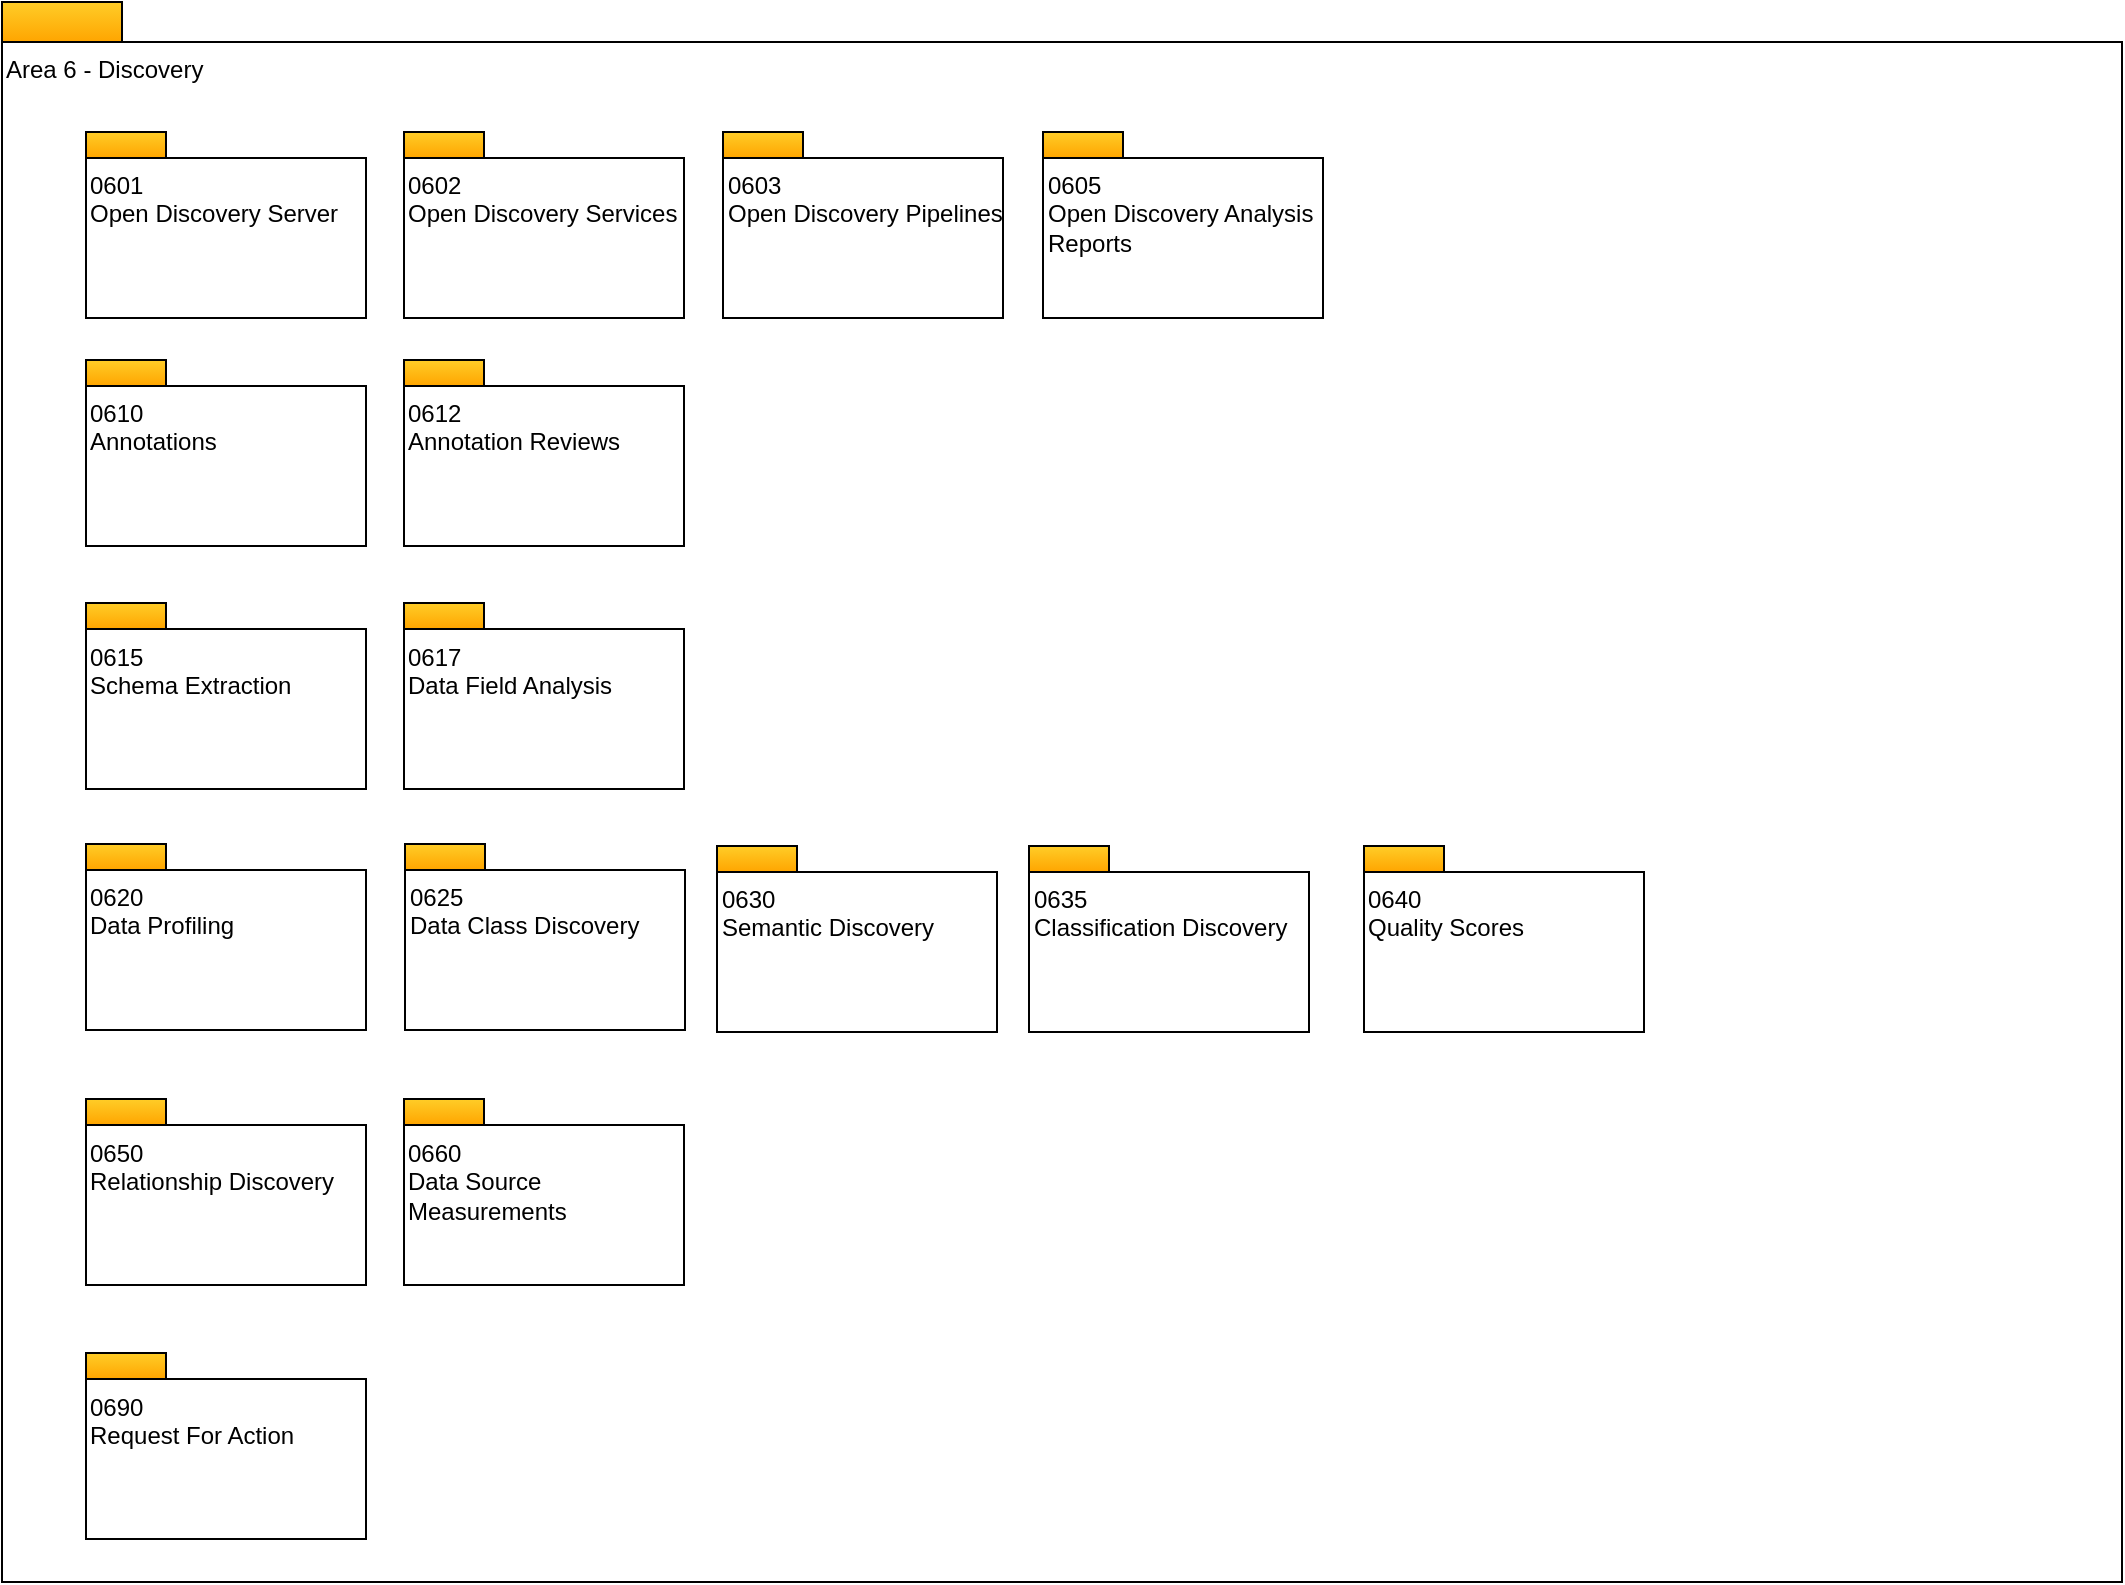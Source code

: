 <mxfile version="12.1.7" type="device" pages="17"><diagram id="mHdgXSSDg3P1Vtlx_zm2" name="Overview"><mxGraphModel dx="932" dy="616" grid="0" gridSize="10" guides="1" tooltips="1" connect="1" arrows="1" fold="1" page="1" pageScale="1" pageWidth="1169" pageHeight="827" math="0" shadow="0"><root><mxCell id="0"/><mxCell id="1" parent="0"/><mxCell id="3fQte9pRHBFsXC9MxjXT-3" value="" style="rounded=0;whiteSpace=wrap;html=1;align=left;fillColor=#ffcd28;strokeColor=#000000;gradientColor=#ffa500;" parent="1" vertex="1"><mxGeometry x="20" y="20" width="60" height="20" as="geometry"/></mxCell><mxCell id="3fQte9pRHBFsXC9MxjXT-4" value="Area 6 - Discovery" style="rounded=0;whiteSpace=wrap;html=1;align=left;verticalAlign=top;" parent="1" vertex="1"><mxGeometry x="20" y="40" width="1060" height="770" as="geometry"/></mxCell><mxCell id="3fQte9pRHBFsXC9MxjXT-1" value="" style="rounded=0;whiteSpace=wrap;html=1;align=left;fillColor=#ffcd28;strokeColor=#000000;gradientColor=#ffa500;" parent="1" vertex="1"><mxGeometry x="62" y="85" width="40" height="13" as="geometry"/></mxCell><mxCell id="3fQte9pRHBFsXC9MxjXT-2" value="0601&lt;br&gt;Open Discovery Server" style="rounded=0;whiteSpace=wrap;html=1;align=left;verticalAlign=top;" parent="1" vertex="1"><mxGeometry x="62" y="98" width="140" height="80" as="geometry"/></mxCell><mxCell id="3fQte9pRHBFsXC9MxjXT-5" value="" style="rounded=0;whiteSpace=wrap;html=1;align=left;fillColor=#ffcd28;strokeColor=#000000;gradientColor=#ffa500;" parent="1" vertex="1"><mxGeometry x="221" y="85" width="40" height="13" as="geometry"/></mxCell><mxCell id="3fQte9pRHBFsXC9MxjXT-6" value="0602&lt;br&gt;Open Discovery Services" style="rounded=0;whiteSpace=wrap;html=1;align=left;verticalAlign=top;" parent="1" vertex="1"><mxGeometry x="221" y="98" width="140" height="80" as="geometry"/></mxCell><mxCell id="3fQte9pRHBFsXC9MxjXT-7" value="" style="rounded=0;whiteSpace=wrap;html=1;align=left;fillColor=#ffcd28;strokeColor=#000000;gradientColor=#ffa500;" parent="1" vertex="1"><mxGeometry x="380.5" y="85" width="40" height="13" as="geometry"/></mxCell><mxCell id="3fQte9pRHBFsXC9MxjXT-8" value="0603&lt;br&gt;Open Discovery Pipelines" style="rounded=0;whiteSpace=wrap;html=1;align=left;verticalAlign=top;" parent="1" vertex="1"><mxGeometry x="380.5" y="98" width="140" height="80" as="geometry"/></mxCell><mxCell id="3fQte9pRHBFsXC9MxjXT-11" value="" style="rounded=0;whiteSpace=wrap;html=1;align=left;fillColor=#ffcd28;strokeColor=#000000;gradientColor=#ffa500;" parent="1" vertex="1"><mxGeometry x="62" y="199" width="40" height="13" as="geometry"/></mxCell><mxCell id="3fQte9pRHBFsXC9MxjXT-12" value="0610&lt;br&gt;Annotations" style="rounded=0;whiteSpace=wrap;html=1;align=left;verticalAlign=top;" parent="1" vertex="1"><mxGeometry x="62" y="212" width="140" height="80" as="geometry"/></mxCell><mxCell id="3fQte9pRHBFsXC9MxjXT-15" value="" style="rounded=0;whiteSpace=wrap;html=1;align=left;fillColor=#ffcd28;strokeColor=#000000;gradientColor=#ffa500;" parent="1" vertex="1"><mxGeometry x="221" y="199" width="40" height="13" as="geometry"/></mxCell><mxCell id="3fQte9pRHBFsXC9MxjXT-16" value="0612&lt;br&gt;Annotation Reviews" style="rounded=0;whiteSpace=wrap;html=1;align=left;verticalAlign=top;" parent="1" vertex="1"><mxGeometry x="221" y="212" width="140" height="80" as="geometry"/></mxCell><mxCell id="3fQte9pRHBFsXC9MxjXT-13" value="" style="rounded=0;whiteSpace=wrap;html=1;align=left;fillColor=#ffcd28;strokeColor=#000000;gradientColor=#ffa500;" parent="1" vertex="1"><mxGeometry x="540.5" y="85" width="40" height="13" as="geometry"/></mxCell><mxCell id="3fQte9pRHBFsXC9MxjXT-14" value="0605&lt;br&gt;Open Discovery Analysis Reports" style="rounded=0;whiteSpace=wrap;html=1;align=left;verticalAlign=top;" parent="1" vertex="1"><mxGeometry x="540.5" y="98" width="140" height="80" as="geometry"/></mxCell><mxCell id="3fQte9pRHBFsXC9MxjXT-17" value="" style="rounded=0;whiteSpace=wrap;html=1;align=left;fillColor=#ffcd28;strokeColor=#000000;gradientColor=#ffa500;" parent="1" vertex="1"><mxGeometry x="221" y="320.5" width="40" height="13" as="geometry"/></mxCell><mxCell id="3fQte9pRHBFsXC9MxjXT-18" value="0617&lt;br&gt;Data Field Analysis" style="rounded=0;whiteSpace=wrap;html=1;align=left;verticalAlign=top;" parent="1" vertex="1"><mxGeometry x="221" y="333.5" width="140" height="80" as="geometry"/></mxCell><mxCell id="3fQte9pRHBFsXC9MxjXT-19" value="" style="rounded=0;whiteSpace=wrap;html=1;align=left;fillColor=#ffcd28;strokeColor=#000000;gradientColor=#ffa500;" parent="1" vertex="1"><mxGeometry x="62" y="441" width="40" height="13" as="geometry"/></mxCell><mxCell id="3fQte9pRHBFsXC9MxjXT-20" value="0620&lt;br&gt;Data Profiling&lt;br&gt;" style="rounded=0;whiteSpace=wrap;html=1;align=left;verticalAlign=top;" parent="1" vertex="1"><mxGeometry x="62" y="454" width="140" height="80" as="geometry"/></mxCell><mxCell id="3fQte9pRHBFsXC9MxjXT-21" value="" style="rounded=0;whiteSpace=wrap;html=1;align=left;fillColor=#ffcd28;strokeColor=#000000;gradientColor=#ffa500;" parent="1" vertex="1"><mxGeometry x="221.5" y="441" width="40" height="13" as="geometry"/></mxCell><mxCell id="3fQte9pRHBFsXC9MxjXT-22" value="0625&lt;br&gt;Data Class Discovery&lt;br&gt;" style="rounded=0;whiteSpace=wrap;html=1;align=left;verticalAlign=top;" parent="1" vertex="1"><mxGeometry x="221.5" y="454" width="140" height="80" as="geometry"/></mxCell><mxCell id="3fQte9pRHBFsXC9MxjXT-29" value="" style="rounded=0;whiteSpace=wrap;html=1;align=left;fillColor=#ffcd28;strokeColor=#000000;gradientColor=#ffa500;" parent="1" vertex="1"><mxGeometry x="377.5" y="442" width="40" height="13" as="geometry"/></mxCell><mxCell id="3fQte9pRHBFsXC9MxjXT-30" value="0630&lt;br&gt;Semantic Discovery&lt;br&gt;" style="rounded=0;whiteSpace=wrap;html=1;align=left;verticalAlign=top;" parent="1" vertex="1"><mxGeometry x="377.5" y="455" width="140" height="80" as="geometry"/></mxCell><mxCell id="3fQte9pRHBFsXC9MxjXT-31" value="" style="rounded=0;whiteSpace=wrap;html=1;align=left;fillColor=#ffcd28;strokeColor=#000000;gradientColor=#ffa500;" parent="1" vertex="1"><mxGeometry x="533.5" y="442" width="40" height="13" as="geometry"/></mxCell><mxCell id="3fQte9pRHBFsXC9MxjXT-32" value="0635&lt;br&gt;Classification Discovery&lt;br&gt;" style="rounded=0;whiteSpace=wrap;html=1;align=left;verticalAlign=top;" parent="1" vertex="1"><mxGeometry x="533.5" y="455" width="140" height="80" as="geometry"/></mxCell><mxCell id="3fQte9pRHBFsXC9MxjXT-33" value="" style="rounded=0;whiteSpace=wrap;html=1;align=left;fillColor=#ffcd28;strokeColor=#000000;gradientColor=#ffa500;" parent="1" vertex="1"><mxGeometry x="62" y="568.5" width="40" height="13" as="geometry"/></mxCell><mxCell id="3fQte9pRHBFsXC9MxjXT-34" value="0650&lt;br&gt;Relationship Discovery&lt;br&gt;" style="rounded=0;whiteSpace=wrap;html=1;align=left;verticalAlign=top;" parent="1" vertex="1"><mxGeometry x="62" y="581.5" width="140" height="80" as="geometry"/></mxCell><mxCell id="3fQte9pRHBFsXC9MxjXT-35" value="" style="rounded=0;whiteSpace=wrap;html=1;align=left;fillColor=#ffcd28;strokeColor=#000000;gradientColor=#ffa500;" parent="1" vertex="1"><mxGeometry x="221" y="568.5" width="40" height="13" as="geometry"/></mxCell><mxCell id="3fQte9pRHBFsXC9MxjXT-36" value="0660&lt;br&gt;Data Source Measurements&lt;br&gt;" style="rounded=0;whiteSpace=wrap;html=1;align=left;verticalAlign=top;" parent="1" vertex="1"><mxGeometry x="221" y="581.5" width="140" height="80" as="geometry"/></mxCell><mxCell id="3fQte9pRHBFsXC9MxjXT-37" value="" style="rounded=0;whiteSpace=wrap;html=1;align=left;fillColor=#ffcd28;strokeColor=#000000;gradientColor=#ffa500;" parent="1" vertex="1"><mxGeometry x="62" y="695.5" width="40" height="13" as="geometry"/></mxCell><mxCell id="3fQte9pRHBFsXC9MxjXT-38" value="0690&lt;br&gt;Request For Action&lt;br&gt;" style="rounded=0;whiteSpace=wrap;html=1;align=left;verticalAlign=top;" parent="1" vertex="1"><mxGeometry x="62" y="708.5" width="140" height="80" as="geometry"/></mxCell><mxCell id="3fQte9pRHBFsXC9MxjXT-23" value="" style="rounded=0;whiteSpace=wrap;html=1;align=left;fillColor=#ffcd28;strokeColor=#000000;gradientColor=#ffa500;" parent="1" vertex="1"><mxGeometry x="701" y="442" width="40" height="13" as="geometry"/></mxCell><mxCell id="3fQte9pRHBFsXC9MxjXT-24" value="0640&lt;br&gt;Quality Scores&lt;br&gt;" style="rounded=0;whiteSpace=wrap;html=1;align=left;verticalAlign=top;" parent="1" vertex="1"><mxGeometry x="701" y="455" width="140" height="80" as="geometry"/></mxCell><mxCell id="3fQte9pRHBFsXC9MxjXT-25" value="" style="rounded=0;whiteSpace=wrap;html=1;align=left;fillColor=#ffcd28;strokeColor=#000000;gradientColor=#ffa500;" parent="1" vertex="1"><mxGeometry x="62" y="320.5" width="40" height="13" as="geometry"/></mxCell><mxCell id="3fQte9pRHBFsXC9MxjXT-26" value="0615&lt;br&gt;Schema Extraction" style="rounded=0;whiteSpace=wrap;html=1;align=left;verticalAlign=top;" parent="1" vertex="1"><mxGeometry x="62" y="333.5" width="140" height="80" as="geometry"/></mxCell></root></mxGraphModel></diagram><diagram id="PF7sQZpvbbHVOkO-_uGT" name="0601-Open-Discovery-Engine"><mxGraphModel dx="1078" dy="789" grid="0" gridSize="10" guides="1" tooltips="1" connect="1" arrows="1" fold="1" page="1" pageScale="1" pageWidth="1169" pageHeight="827" math="0" shadow="0"><root><mxCell id="3fQte9pRHBFsXC9MxjXT-0"/><mxCell id="3fQte9pRHBFsXC9MxjXT-1" parent="3fQte9pRHBFsXC9MxjXT-0"/><mxCell id="3fQte9pRHBFsXC9MxjXT-2" value="" style="rounded=0;whiteSpace=wrap;html=1;align=left;fillColor=#ffcd28;strokeColor=#d79b00;gradientColor=#ffa500;" parent="3fQte9pRHBFsXC9MxjXT-1" vertex="1"><mxGeometry x="13" y="37" width="60" height="20" as="geometry"/></mxCell><mxCell id="3fQte9pRHBFsXC9MxjXT-3" value="0601 - Open Discovery Engine" style="rounded=0;whiteSpace=wrap;html=1;align=left;verticalAlign=top;" parent="3fQte9pRHBFsXC9MxjXT-1" vertex="1"><mxGeometry x="13" y="57" width="1060" height="770" as="geometry"/></mxCell><mxCell id="3fQte9pRHBFsXC9MxjXT-9" value="" style="edgeStyle=orthogonalEdgeStyle;rounded=0;html=1;endArrow=none;endFill=0;jettySize=auto;orthogonalLoop=1;" parent="3fQte9pRHBFsXC9MxjXT-1" target="3fQte9pRHBFsXC9MxjXT-12" edge="1"><mxGeometry relative="1" as="geometry"><mxPoint x="211" y="183.5" as="sourcePoint"/></mxGeometry></mxCell><mxCell id="3fQte9pRHBFsXC9MxjXT-12" value="«entity»&lt;br&gt;&lt;b&gt;OpenDiscoveryEngine&lt;/b&gt;" style="html=1;strokeColor=#d79b00;align=center;fillColor=#ffcd28;gradientColor=#ffa500;" parent="3fQte9pRHBFsXC9MxjXT-1" vertex="1"><mxGeometry x="108" y="254.5" width="206" height="50" as="geometry"/></mxCell><mxCell id="3fQte9pRHBFsXC9MxjXT-13" value="" style="rounded=0;whiteSpace=wrap;html=1;strokeColor=#000000;gradientColor=#ffffff;align=center;" parent="3fQte9pRHBFsXC9MxjXT-1" vertex="1"><mxGeometry x="108" y="304.5" width="206" height="31" as="geometry"/></mxCell><mxCell id="3fQte9pRHBFsXC9MxjXT-14" value="" style="edgeStyle=orthogonalEdgeStyle;rounded=0;html=1;endArrow=none;endFill=0;jettySize=auto;orthogonalLoop=1;" parent="3fQte9pRHBFsXC9MxjXT-1" target="3fQte9pRHBFsXC9MxjXT-12" edge="1"><mxGeometry relative="1" as="geometry"><mxPoint x="210.618" y="200.5" as="sourcePoint"/></mxGeometry></mxCell><mxCell id="3fQte9pRHBFsXC9MxjXT-16" value="" style="triangle;whiteSpace=wrap;html=1;strokeColor=#000000;gradientColor=#ffffff;align=center;rotation=-90;" parent="3fQte9pRHBFsXC9MxjXT-1" vertex="1"><mxGeometry x="202" y="194.5" width="17" height="21" as="geometry"/></mxCell><mxCell id="3fQte9pRHBFsXC9MxjXT-42" value="«entity»&lt;br&gt;&lt;b&gt;SoftwareServerCapability&lt;/b&gt;" style="html=1;strokeColor=#d6b656;align=center;fillColor=#fff2cc;gradientColor=#ffd966;" parent="3fQte9pRHBFsXC9MxjXT-1" vertex="1"><mxGeometry x="107" y="147" width="207" height="50" as="geometry"/></mxCell></root></mxGraphModel></diagram><diagram name="0602 - Open Discovery Services" id="ckw_s-bvBdyc--mi6vYO"><mxGraphModel dx="1078" dy="789" grid="0" gridSize="10" guides="1" tooltips="1" connect="1" arrows="1" fold="1" page="1" pageScale="1" pageWidth="1169" pageHeight="827" math="0" shadow="0"><root><mxCell id="3fQte9pRHBFsXC9MxjXT-0"/><mxCell id="3fQte9pRHBFsXC9MxjXT-1" parent="3fQte9pRHBFsXC9MxjXT-0"/><mxCell id="3fQte9pRHBFsXC9MxjXT-2" value="" style="rounded=0;whiteSpace=wrap;html=1;align=left;fillColor=#ffcd28;strokeColor=#d79b00;gradientColor=#ffa500;" parent="3fQte9pRHBFsXC9MxjXT-1" vertex="1"><mxGeometry x="13" y="37" width="60" height="20" as="geometry"/></mxCell><mxCell id="3fQte9pRHBFsXC9MxjXT-3" value="0602 - Open Discovery Services" style="rounded=0;whiteSpace=wrap;html=1;align=left;verticalAlign=top;" parent="3fQte9pRHBFsXC9MxjXT-1" vertex="1"><mxGeometry x="13" y="57" width="1060" height="770" as="geometry"/></mxCell><mxCell id="3fQte9pRHBFsXC9MxjXT-12" value="«entity»&lt;br&gt;&lt;b&gt;OpenDiscoveryEngine&lt;/b&gt;" style="html=1;strokeColor=#d79b00;align=center;fillColor=#ffcd28;gradientColor=#ffa500;" parent="3fQte9pRHBFsXC9MxjXT-1" vertex="1"><mxGeometry x="143.5" y="331.5" width="206" height="50" as="geometry"/></mxCell><mxCell id="3fQte9pRHBFsXC9MxjXT-16" value="«entity»&lt;br&gt;&lt;b&gt;OpenDiscoveryService&lt;/b&gt;" style="html=1;strokeColor=#d79b00;align=center;fillColor=#ffcd28;gradientColor=#ffa500;" parent="3fQte9pRHBFsXC9MxjXT-1" vertex="1"><mxGeometry x="726.5" y="331.5" width="206" height="50" as="geometry"/></mxCell><mxCell id="3fQte9pRHBFsXC9MxjXT-17" value="" style="rounded=0;whiteSpace=wrap;html=1;strokeColor=#000000;gradientColor=#ffffff;align=left;" parent="3fQte9pRHBFsXC9MxjXT-1" vertex="1"><mxGeometry x="727" y="380.5" width="206" height="26" as="geometry"/></mxCell><mxCell id="3fQte9pRHBFsXC9MxjXT-18" style="edgeStyle=orthogonalEdgeStyle;rounded=0;html=1;exitX=0;exitY=0.5;endArrow=none;endFill=0;jettySize=auto;orthogonalLoop=1;entryX=0.5;entryY=0;" parent="3fQte9pRHBFsXC9MxjXT-1" source="3fQte9pRHBFsXC9MxjXT-19" target="3fQte9pRHBFsXC9MxjXT-16" edge="1"><mxGeometry relative="1" as="geometry"/></mxCell><mxCell id="3fQte9pRHBFsXC9MxjXT-19" value="" style="triangle;whiteSpace=wrap;html=1;strokeColor=#000000;gradientColor=#ffffff;align=center;rotation=-90;" parent="3fQte9pRHBFsXC9MxjXT-1" vertex="1"><mxGeometry x="821" y="268.5" width="17" height="21" as="geometry"/></mxCell><mxCell id="3fQte9pRHBFsXC9MxjXT-20" value="«relationship»&lt;br&gt;&lt;b&gt;SupportedDiscoveryService&lt;/b&gt;" style="html=1;strokeColor=#d79b00;align=center;fillColor=#ffcd28;gradientColor=#ffa500;" parent="3fQte9pRHBFsXC9MxjXT-1" vertex="1"><mxGeometry x="438.5" y="437.5" width="206" height="53" as="geometry"/></mxCell><mxCell id="3fQte9pRHBFsXC9MxjXT-21" value="" style="endArrow=none;dashed=1;html=1;" parent="3fQte9pRHBFsXC9MxjXT-1" target="3fQte9pRHBFsXC9MxjXT-20" edge="1"><mxGeometry width="50" height="50" relative="1" as="geometry"><mxPoint x="541.5" y="358" as="sourcePoint"/><mxPoint x="560.5" y="466.5" as="targetPoint"/></mxGeometry></mxCell><mxCell id="3fQte9pRHBFsXC9MxjXT-22" value="*" style="text;html=1;strokeColor=none;fillColor=none;align=center;verticalAlign=middle;whiteSpace=wrap;rounded=0;" parent="3fQte9pRHBFsXC9MxjXT-1" vertex="1"><mxGeometry x="341.5" y="331.5" width="40" height="20" as="geometry"/></mxCell><mxCell id="3fQte9pRHBFsXC9MxjXT-25" value="*" style="text;html=1;strokeColor=none;fillColor=none;align=center;verticalAlign=middle;whiteSpace=wrap;rounded=0;" parent="3fQte9pRHBFsXC9MxjXT-1" vertex="1"><mxGeometry x="679.5" y="361.5" width="40" height="20" as="geometry"/></mxCell><mxCell id="3fQte9pRHBFsXC9MxjXT-28" value="assetTypes : array&amp;lt;string&amp;gt;" style="rounded=0;whiteSpace=wrap;html=1;strokeColor=#000000;align=left;fillColor=#ffffff;" parent="3fQte9pRHBFsXC9MxjXT-1" vertex="1"><mxGeometry x="438.5" y="490" width="206" height="31" as="geometry"/></mxCell><mxCell id="3fQte9pRHBFsXC9MxjXT-29" value="supportedDiscoveryServices" style="text;html=1;strokeColor=none;fillColor=none;align=center;verticalAlign=middle;whiteSpace=wrap;rounded=0;" parent="3fQte9pRHBFsXC9MxjXT-1" vertex="1"><mxGeometry x="570.5" y="331.5" width="146" height="20" as="geometry"/></mxCell><mxCell id="3fQte9pRHBFsXC9MxjXT-30" value="calledFromDiscoveryEngines" style="text;html=1;strokeColor=none;fillColor=none;align=center;verticalAlign=middle;whiteSpace=wrap;rounded=0;" parent="3fQte9pRHBFsXC9MxjXT-1" vertex="1"><mxGeometry x="349.5" y="356.5" width="174" height="20" as="geometry"/></mxCell><mxCell id="3fQte9pRHBFsXC9MxjXT-31" value="" style="endArrow=none;html=1;entryX=0;entryY=0.5;exitX=1;exitY=0.5;" parent="3fQte9pRHBFsXC9MxjXT-1" source="3fQte9pRHBFsXC9MxjXT-12" target="3fQte9pRHBFsXC9MxjXT-16" edge="1"><mxGeometry width="50" height="50" relative="1" as="geometry"><mxPoint x="255.5" y="220.5" as="sourcePoint"/><mxPoint x="255.5" y="83.5" as="targetPoint"/></mxGeometry></mxCell><mxCell id="1Wo4YCgBW4pyTp2toV6S-0" value="«entity»&lt;br&gt;&lt;b&gt;DeployedSoftwareComponent&lt;/b&gt;" style="html=1;strokeColor=#6c8ebf;align=center;fillColor=#dae8fc;gradientColor=#7ea6e0;" parent="3fQte9pRHBFsXC9MxjXT-1" vertex="1"><mxGeometry x="706" y="218.5" width="247" height="50" as="geometry"/></mxCell><mxCell id="1Wo4YCgBW4pyTp2toV6S-1" value="«entity»&lt;br&gt;&lt;b&gt;Process&lt;/b&gt;" style="html=1;strokeColor=#d6b656;align=center;fillColor=#fff2cc;gradientColor=#ffd966;" parent="3fQte9pRHBFsXC9MxjXT-1" vertex="1"><mxGeometry x="749.5" y="120.5" width="160" height="50" as="geometry"/></mxCell><mxCell id="1Wo4YCgBW4pyTp2toV6S-2" value="" style="edgeStyle=orthogonalEdgeStyle;rounded=0;html=1;endArrow=none;endFill=0;jettySize=auto;orthogonalLoop=1;entryX=0.5;entryY=0;" parent="3fQte9pRHBFsXC9MxjXT-1" source="1Wo4YCgBW4pyTp2toV6S-3" target="1Wo4YCgBW4pyTp2toV6S-0" edge="1"><mxGeometry relative="1" as="geometry"><mxPoint x="715.5" y="201.5" as="targetPoint"/></mxGeometry></mxCell><mxCell id="1Wo4YCgBW4pyTp2toV6S-3" value="" style="triangle;whiteSpace=wrap;html=1;strokeColor=#000000;gradientColor=#ffffff;align=center;rotation=-90;" parent="3fQte9pRHBFsXC9MxjXT-1" vertex="1"><mxGeometry x="821" y="168" width="17" height="21" as="geometry"/></mxCell></root></mxGraphModel></diagram><diagram name="0603 - Open Discovery Pipeline Implementation" id="GSybwnAAnYVd1OY1ou-Q"><mxGraphModel dx="1078" dy="789" grid="0" gridSize="10" guides="1" tooltips="1" connect="1" arrows="1" fold="1" page="1" pageScale="1" pageWidth="1169" pageHeight="827" math="0" shadow="0"><root><mxCell id="3fQte9pRHBFsXC9MxjXT-0"/><mxCell id="3fQte9pRHBFsXC9MxjXT-1" parent="3fQte9pRHBFsXC9MxjXT-0"/><mxCell id="3fQte9pRHBFsXC9MxjXT-2" value="" style="rounded=0;whiteSpace=wrap;html=1;align=left;fillColor=#ffcd28;strokeColor=#d79b00;gradientColor=#ffa500;" parent="3fQte9pRHBFsXC9MxjXT-1" vertex="1"><mxGeometry x="13" y="37" width="60" height="20" as="geometry"/></mxCell><mxCell id="3fQte9pRHBFsXC9MxjXT-3" value="0603 - Open Discovery Pipelines" style="rounded=0;whiteSpace=wrap;html=1;align=left;verticalAlign=top;" parent="3fQte9pRHBFsXC9MxjXT-1" vertex="1"><mxGeometry x="13" y="57" width="1060" height="770" as="geometry"/></mxCell><mxCell id="3fQte9pRHBFsXC9MxjXT-12" value="«entity»&lt;br&gt;&lt;b&gt;OpenDiscoveryService&lt;/b&gt;" style="html=1;strokeColor=#d79b00;align=center;fillColor=#ffcd28;gradientColor=#ffa500;" parent="3fQte9pRHBFsXC9MxjXT-1" vertex="1"><mxGeometry x="142" y="129.5" width="206" height="50" as="geometry"/></mxCell><mxCell id="3fQte9pRHBFsXC9MxjXT-16" value="«entity»&lt;br&gt;&lt;b&gt;OpenDiscoveryPipeline&lt;/b&gt;" style="html=1;strokeColor=#d79b00;align=center;fillColor=#ffcd28;gradientColor=#ffa500;" parent="3fQte9pRHBFsXC9MxjXT-1" vertex="1"><mxGeometry x="141.5" y="241.5" width="206" height="50" as="geometry"/></mxCell><mxCell id="3fQte9pRHBFsXC9MxjXT-17" value="" style="rounded=0;whiteSpace=wrap;html=1;strokeColor=#000000;gradientColor=#ffffff;align=left;" parent="3fQte9pRHBFsXC9MxjXT-1" vertex="1"><mxGeometry x="142" y="292" width="206" height="32" as="geometry"/></mxCell><mxCell id="3fQte9pRHBFsXC9MxjXT-18" style="edgeStyle=orthogonalEdgeStyle;rounded=0;html=1;exitX=0;exitY=0.5;endArrow=none;endFill=0;jettySize=auto;orthogonalLoop=1;entryX=0.5;entryY=0;" parent="3fQte9pRHBFsXC9MxjXT-1" source="3fQte9pRHBFsXC9MxjXT-19" target="3fQte9pRHBFsXC9MxjXT-16" edge="1"><mxGeometry relative="1" as="geometry"/></mxCell><mxCell id="3fQte9pRHBFsXC9MxjXT-19" value="" style="triangle;whiteSpace=wrap;html=1;strokeColor=#000000;gradientColor=#ffffff;align=center;rotation=-90;" parent="3fQte9pRHBFsXC9MxjXT-1" vertex="1"><mxGeometry x="236" y="179.5" width="17" height="21" as="geometry"/></mxCell></root></mxGraphModel></diagram><diagram name="0605 - Discovery Analysis Reports" id="PMQtC5GLAhQ_0c-HItpj"><mxGraphModel dx="1078" dy="789" grid="0" gridSize="10" guides="1" tooltips="1" connect="1" arrows="1" fold="1" page="1" pageScale="1" pageWidth="1169" pageHeight="827" math="0" shadow="0"><root><mxCell id="3fQte9pRHBFsXC9MxjXT-0"/><mxCell id="3fQte9pRHBFsXC9MxjXT-1" parent="3fQte9pRHBFsXC9MxjXT-0"/><mxCell id="3fQte9pRHBFsXC9MxjXT-2" value="" style="rounded=0;whiteSpace=wrap;html=1;align=left;fillColor=#f0a30a;strokeColor=#000000;fontColor=#ffffff;" parent="3fQte9pRHBFsXC9MxjXT-1" vertex="1"><mxGeometry x="20" y="20" width="60" height="20" as="geometry"/></mxCell><mxCell id="3fQte9pRHBFsXC9MxjXT-3" value="0605 - Open Discovery Analysis Reports" style="rounded=0;whiteSpace=wrap;html=1;align=left;verticalAlign=top;" parent="3fQte9pRHBFsXC9MxjXT-1" vertex="1"><mxGeometry x="20" y="40" width="1060" height="770" as="geometry"/></mxCell><mxCell id="3fQte9pRHBFsXC9MxjXT-4" value="«entity»&lt;br&gt;&lt;b&gt;OpenDiscoveryAnalysisReport&lt;/b&gt;" style="html=1;strokeColor=#d79b00;align=center;fillColor=#ffcd28;gradientColor=#ffa500;" parent="3fQte9pRHBFsXC9MxjXT-1" vertex="1"><mxGeometry x="49" y="241" width="284" height="50" as="geometry"/></mxCell><mxCell id="3fQte9pRHBFsXC9MxjXT-5" value="displayName : string&lt;br&gt;description : string&lt;br&gt;executionDate : date&lt;br&gt;&lt;div style=&quot;text-align: left&quot;&gt;&lt;span&gt;analysisParameters : map&amp;lt;string, string&amp;gt;&lt;/span&gt;&lt;/div&gt;&lt;div style=&quot;text-align: left&quot;&gt;&lt;span&gt;discoveryRequestStatus : DiscoveryRequest Status&lt;/span&gt;&lt;/div&gt;&lt;div style=&quot;text-align: left&quot;&gt;&lt;span&gt;anchorGUID :string&lt;/span&gt;&lt;/div&gt;" style="rounded=0;whiteSpace=wrap;html=1;strokeColor=#000000;gradientColor=#ffffff;align=left;" parent="3fQte9pRHBFsXC9MxjXT-1" vertex="1"><mxGeometry x="49" y="291" width="284" height="91" as="geometry"/></mxCell><mxCell id="3fQte9pRHBFsXC9MxjXT-9" value="" style="edgeStyle=orthogonalEdgeStyle;rounded=0;html=1;endArrow=none;endFill=0;jettySize=auto;orthogonalLoop=1;" parent="3fQte9pRHBFsXC9MxjXT-1" source="3fQte9pRHBFsXC9MxjXT-6" target="3fQte9pRHBFsXC9MxjXT-4" edge="1"><mxGeometry relative="1" as="geometry"/></mxCell><mxCell id="3fQte9pRHBFsXC9MxjXT-6" value="«entity»&lt;br&gt;&lt;b&gt;Referenceable&lt;/b&gt;" style="html=1;strokeColor=#d6b656;align=center;fillColor=#fff2cc;gradientColor=#ffd966;" parent="3fQte9pRHBFsXC9MxjXT-1" vertex="1"><mxGeometry x="111" y="119.5" width="160" height="50" as="geometry"/></mxCell><mxCell id="3fQte9pRHBFsXC9MxjXT-8" value="" style="triangle;whiteSpace=wrap;html=1;strokeColor=#000000;gradientColor=#ffffff;align=center;rotation=-90;" parent="3fQte9pRHBFsXC9MxjXT-1" vertex="1"><mxGeometry x="183" y="167.5" width="17" height="21" as="geometry"/></mxCell><mxCell id="3fQte9pRHBFsXC9MxjXT-12" value="«entity»&lt;br&gt;&lt;b&gt;OpenDiscoveryEngine&lt;/b&gt;" style="html=1;strokeColor=#d79b00;align=center;fillColor=#ffcd28;gradientColor=#ffa500;" parent="3fQte9pRHBFsXC9MxjXT-1" vertex="1"><mxGeometry x="727" y="241" width="181" height="50" as="geometry"/></mxCell><mxCell id="3fQte9pRHBFsXC9MxjXT-13" value="" style="endArrow=none;html=1;entryX=1;entryY=0.5;exitX=0;exitY=0.5;" parent="3fQte9pRHBFsXC9MxjXT-1" source="3fQte9pRHBFsXC9MxjXT-12" target="3fQte9pRHBFsXC9MxjXT-4" edge="1"><mxGeometry width="50" height="50" relative="1" as="geometry"><mxPoint x="410" y="739.5" as="sourcePoint"/><mxPoint x="460" y="689.5" as="targetPoint"/></mxGeometry></mxCell><mxCell id="3fQte9pRHBFsXC9MxjXT-14" value="«relationship»&lt;br&gt;&lt;b&gt;DiscoveryEngineReport&lt;/b&gt;" style="html=1;strokeColor=#d79b00;align=center;fillColor=#ffcd28;gradientColor=#ffa500;" parent="3fQte9pRHBFsXC9MxjXT-1" vertex="1"><mxGeometry x="450" y="117.5" width="206" height="50" as="geometry"/></mxCell><mxCell id="3fQte9pRHBFsXC9MxjXT-15" value="" style="endArrow=none;dashed=1;html=1;entryX=0.5;entryY=1;" parent="3fQte9pRHBFsXC9MxjXT-1" target="3fQte9pRHBFsXC9MxjXT-22" edge="1"><mxGeometry width="50" height="50" relative="1" as="geometry"><mxPoint x="552" y="267" as="sourcePoint"/><mxPoint x="800" y="204.5" as="targetPoint"/></mxGeometry></mxCell><mxCell id="3fQte9pRHBFsXC9MxjXT-17" value="«entity»&lt;br&gt;&lt;b&gt;OpenDiscoveryService&lt;/b&gt;" style="html=1;strokeColor=#d79b00;align=center;fillColor=#ffcd28;gradientColor=#ffa500;" parent="3fQte9pRHBFsXC9MxjXT-1" vertex="1"><mxGeometry x="726" y="334" width="184" height="50" as="geometry"/></mxCell><mxCell id="3fQte9pRHBFsXC9MxjXT-22" value="" style="rounded=0;whiteSpace=wrap;html=1;strokeColor=#000000;gradientColor=#ffffff;align=center;" parent="3fQte9pRHBFsXC9MxjXT-1" vertex="1"><mxGeometry x="450" y="167.5" width="206" height="31" as="geometry"/></mxCell><mxCell id="3fQte9pRHBFsXC9MxjXT-25" value="«relationship»&lt;br&gt;&lt;b&gt;DiscoveryInvocationReport&lt;/b&gt;" style="html=1;strokeColor=#d79b00;align=center;fillColor=#ffcd28;gradientColor=#ffa500;" parent="3fQte9pRHBFsXC9MxjXT-1" vertex="1"><mxGeometry x="408" y="413" width="206" height="53" as="geometry"/></mxCell><mxCell id="3fQte9pRHBFsXC9MxjXT-26" value="" style="endArrow=none;dashed=1;html=1;" parent="3fQte9pRHBFsXC9MxjXT-1" target="3fQte9pRHBFsXC9MxjXT-25" edge="1"><mxGeometry width="50" height="50" relative="1" as="geometry"><mxPoint x="511" y="360" as="sourcePoint"/><mxPoint x="1037" y="491" as="targetPoint"/></mxGeometry></mxCell><mxCell id="3fQte9pRHBFsXC9MxjXT-27" value="*" style="text;html=1;strokeColor=none;fillColor=none;align=center;verticalAlign=middle;whiteSpace=wrap;rounded=0;" parent="3fQte9pRHBFsXC9MxjXT-1" vertex="1"><mxGeometry x="333" y="357" width="40" height="20" as="geometry"/></mxCell><mxCell id="3fQte9pRHBFsXC9MxjXT-28" value="0..1" style="text;html=1;strokeColor=none;fillColor=none;align=center;verticalAlign=middle;whiteSpace=wrap;rounded=0;" parent="3fQte9pRHBFsXC9MxjXT-1" vertex="1"><mxGeometry x="686" y="246" width="40" height="20" as="geometry"/></mxCell><mxCell id="3fQte9pRHBFsXC9MxjXT-29" value="*" style="text;html=1;strokeColor=none;fillColor=none;align=center;verticalAlign=middle;whiteSpace=wrap;rounded=0;" parent="3fQte9pRHBFsXC9MxjXT-1" vertex="1"><mxGeometry x="333" y="266" width="40" height="20" as="geometry"/></mxCell><mxCell id="3fQte9pRHBFsXC9MxjXT-30" value="0..1" style="text;html=1;strokeColor=none;fillColor=none;align=center;verticalAlign=middle;whiteSpace=wrap;rounded=0;" parent="3fQte9pRHBFsXC9MxjXT-1" vertex="1"><mxGeometry x="679" y="332.5" width="40" height="20" as="geometry"/></mxCell><mxCell id="3fQte9pRHBFsXC9MxjXT-32" value="sourceDiscoveryEngine" style="text;html=1;strokeColor=none;fillColor=none;align=center;verticalAlign=middle;whiteSpace=wrap;rounded=0;" parent="3fQte9pRHBFsXC9MxjXT-1" vertex="1"><mxGeometry x="564" y="266" width="163" height="20" as="geometry"/></mxCell><mxCell id="3fQte9pRHBFsXC9MxjXT-33" value="" style="rounded=0;whiteSpace=wrap;html=1;strokeColor=#000000;gradientColor=#ffffff;align=center;" parent="3fQte9pRHBFsXC9MxjXT-1" vertex="1"><mxGeometry x="408" y="466" width="206" height="31" as="geometry"/></mxCell><mxCell id="3fQte9pRHBFsXC9MxjXT-34" value="serviceDiscoveryAnalysisReports" style="text;html=1;strokeColor=none;fillColor=none;align=center;verticalAlign=middle;whiteSpace=wrap;rounded=0;" parent="3fQte9pRHBFsXC9MxjXT-1" vertex="1"><mxGeometry x="337" y="331.5" width="206" height="20" as="geometry"/></mxCell><mxCell id="3fQte9pRHBFsXC9MxjXT-35" value="sourceDiscoveryService" style="text;html=1;strokeColor=none;fillColor=none;align=center;verticalAlign=middle;whiteSpace=wrap;rounded=0;" parent="3fQte9pRHBFsXC9MxjXT-1" vertex="1"><mxGeometry x="553" y="358" width="174" height="20" as="geometry"/></mxCell><mxCell id="3fQte9pRHBFsXC9MxjXT-36" value="" style="endArrow=none;html=1;entryX=0;entryY=0.5;exitX=1;exitY=0.75;" parent="3fQte9pRHBFsXC9MxjXT-1" source="3fQte9pRHBFsXC9MxjXT-5" target="3fQte9pRHBFsXC9MxjXT-17" edge="1"><mxGeometry width="50" height="50" relative="1" as="geometry"><mxPoint x="655" y="246.5" as="sourcePoint"/><mxPoint x="655" y="109.5" as="targetPoint"/></mxGeometry></mxCell><mxCell id="3fQte9pRHBFsXC9MxjXT-39" value="discoveryEngineAnalysisReports" style="text;html=1;strokeColor=none;fillColor=none;align=center;verticalAlign=middle;whiteSpace=wrap;rounded=0;" parent="3fQte9pRHBFsXC9MxjXT-1" vertex="1"><mxGeometry x="337" y="246" width="206" height="20" as="geometry"/></mxCell><mxCell id="khFXJhSDqjQeGoekeJ10-0" value="«entity»&lt;br&gt;&lt;b&gt;Asset&lt;/b&gt;" style="html=1;strokeColor=#d6b656;align=center;fillColor=#fff2cc;" parent="3fQte9pRHBFsXC9MxjXT-1" vertex="1"><mxGeometry x="101" y="596.5" width="184" height="50" as="geometry"/></mxCell><mxCell id="khFXJhSDqjQeGoekeJ10-1" value="«relationship»&lt;br&gt;&lt;b&gt;AssetDiscoveryReport&lt;/b&gt;" style="html=1;strokeColor=#d79b00;align=center;fillColor=#ffcd28;gradientColor=#ffa500;" parent="3fQte9pRHBFsXC9MxjXT-1" vertex="1"><mxGeometry x="408" y="516" width="206" height="53" as="geometry"/></mxCell><mxCell id="khFXJhSDqjQeGoekeJ10-2" value="" style="endArrow=none;dashed=1;html=1;" parent="3fQte9pRHBFsXC9MxjXT-1" target="khFXJhSDqjQeGoekeJ10-1" edge="1"><mxGeometry width="50" height="50" relative="1" as="geometry"><mxPoint x="194" y="543" as="sourcePoint"/><mxPoint x="912" y="674.5" as="targetPoint"/></mxGeometry></mxCell><mxCell id="khFXJhSDqjQeGoekeJ10-3" value="*" style="text;html=1;strokeColor=none;fillColor=none;align=center;verticalAlign=middle;whiteSpace=wrap;rounded=0;" parent="3fQte9pRHBFsXC9MxjXT-1" vertex="1"><mxGeometry x="153" y="383" width="40" height="20" as="geometry"/></mxCell><mxCell id="khFXJhSDqjQeGoekeJ10-4" value="0..1" style="text;html=1;strokeColor=none;fillColor=none;align=center;verticalAlign=middle;whiteSpace=wrap;rounded=0;" parent="3fQte9pRHBFsXC9MxjXT-1" vertex="1"><mxGeometry x="195.5" y="576.5" width="40" height="20" as="geometry"/></mxCell><mxCell id="khFXJhSDqjQeGoekeJ10-5" value="" style="rounded=0;whiteSpace=wrap;html=1;strokeColor=#000000;gradientColor=#ffffff;align=center;" parent="3fQte9pRHBFsXC9MxjXT-1" vertex="1"><mxGeometry x="408" y="569" width="206" height="31" as="geometry"/></mxCell><mxCell id="khFXJhSDqjQeGoekeJ10-6" value="assetDiscoveryAnalysisReports" style="text;html=1;strokeColor=none;fillColor=none;align=center;verticalAlign=middle;whiteSpace=wrap;rounded=0;" parent="3fQte9pRHBFsXC9MxjXT-1" vertex="1"><mxGeometry x="200" y="383" width="176" height="20" as="geometry"/></mxCell><mxCell id="khFXJhSDqjQeGoekeJ10-7" value="discoveryReportTarget" style="text;html=1;strokeColor=none;fillColor=none;align=center;verticalAlign=middle;whiteSpace=wrap;rounded=0;" parent="3fQte9pRHBFsXC9MxjXT-1" vertex="1"><mxGeometry x="44" y="574" width="147" height="20" as="geometry"/></mxCell><mxCell id="khFXJhSDqjQeGoekeJ10-8" value="" style="endArrow=none;html=1;entryX=0.5;entryY=0;exitX=0.5;exitY=1;" parent="3fQte9pRHBFsXC9MxjXT-1" source="3fQte9pRHBFsXC9MxjXT-5" target="khFXJhSDqjQeGoekeJ10-0" edge="1"><mxGeometry width="50" height="50" relative="1" as="geometry"><mxPoint x="285" y="534" as="sourcePoint"/><mxPoint x="607" y="291.5" as="targetPoint"/></mxGeometry></mxCell></root></mxGraphModel></diagram><diagram name="0610 - Annotations" id="B93cejBKThY-TTdXCMpq"><mxGraphModel dx="1078" dy="789" grid="0" gridSize="10" guides="1" tooltips="1" connect="1" arrows="1" fold="1" page="1" pageScale="1" pageWidth="1169" pageHeight="827" math="0" shadow="0"><root><mxCell id="3fQte9pRHBFsXC9MxjXT-0"/><mxCell id="3fQte9pRHBFsXC9MxjXT-1" parent="3fQte9pRHBFsXC9MxjXT-0"/><mxCell id="3fQte9pRHBFsXC9MxjXT-2" value="" style="rounded=0;whiteSpace=wrap;html=1;align=left;fillColor=#f0a30a;strokeColor=#000000;fontColor=#ffffff;" parent="3fQte9pRHBFsXC9MxjXT-1" vertex="1"><mxGeometry x="20" y="20" width="60" height="20" as="geometry"/></mxCell><mxCell id="3fQte9pRHBFsXC9MxjXT-3" value="0610 - Annotations" style="rounded=0;whiteSpace=wrap;html=1;align=left;verticalAlign=top;" parent="3fQte9pRHBFsXC9MxjXT-1" vertex="1"><mxGeometry x="20" y="40" width="1060" height="770" as="geometry"/></mxCell><mxCell id="3fQte9pRHBFsXC9MxjXT-4" value="«entity»&lt;br&gt;&lt;b&gt;Annotation&lt;/b&gt;" style="html=1;strokeColor=#d79b00;align=center;fillColor=#ffcd28;gradientColor=#ffa500;" parent="3fQte9pRHBFsXC9MxjXT-1" vertex="1"><mxGeometry x="471" y="282" width="240" height="50" as="geometry"/></mxCell><mxCell id="3fQte9pRHBFsXC9MxjXT-5" value="anchorGUID: string&lt;br&gt;annotationType : string&lt;br&gt;summary : string&lt;br&gt;confidenceLevel : int&lt;br&gt;expression : string&lt;br&gt;explanation : string&lt;br&gt;analysisStep : string&lt;br&gt;jsonProperties : string&lt;br&gt;additionalProperties : map&amp;lt;string, string&amp;gt;&lt;br&gt;" style="rounded=0;whiteSpace=wrap;html=1;strokeColor=#000000;gradientColor=#ffffff;align=left;" parent="3fQte9pRHBFsXC9MxjXT-1" vertex="1"><mxGeometry x="471" y="332" width="240" height="137" as="geometry"/></mxCell><mxCell id="3fQte9pRHBFsXC9MxjXT-17" value="*" style="text;html=1;strokeColor=none;fillColor=none;align=center;verticalAlign=middle;whiteSpace=wrap;rounded=0;" parent="3fQte9pRHBFsXC9MxjXT-1" vertex="1"><mxGeometry x="431" y="287" width="40" height="20" as="geometry"/></mxCell><mxCell id="3fQte9pRHBFsXC9MxjXT-20" value="0..1" style="text;html=1;strokeColor=none;fillColor=none;align=center;verticalAlign=middle;whiteSpace=wrap;rounded=0;" parent="3fQte9pRHBFsXC9MxjXT-1" vertex="1"><mxGeometry x="247" y="312" width="40" height="20" as="geometry"/></mxCell><mxCell id="3fQte9pRHBFsXC9MxjXT-23" value="fromAnalysisReport" style="text;html=1;strokeColor=none;fillColor=none;align=center;verticalAlign=middle;whiteSpace=wrap;rounded=0;" parent="3fQte9pRHBFsXC9MxjXT-1" vertex="1"><mxGeometry x="247" y="287" width="124" height="20" as="geometry"/></mxCell><mxCell id="3fQte9pRHBFsXC9MxjXT-24" value="reportedAnnotations" style="text;html=1;strokeColor=none;fillColor=none;align=center;verticalAlign=middle;whiteSpace=wrap;rounded=0;" parent="3fQte9pRHBFsXC9MxjXT-1" vertex="1"><mxGeometry x="343" y="312" width="128" height="20" as="geometry"/></mxCell><mxCell id="3fQte9pRHBFsXC9MxjXT-25" value="" style="endArrow=none;html=1;entryX=1;entryY=0.5;exitX=0;exitY=0.5;" parent="3fQte9pRHBFsXC9MxjXT-1" source="3fQte9pRHBFsXC9MxjXT-4" target="3fQte9pRHBFsXC9MxjXT-27" edge="1"><mxGeometry width="50" height="50" relative="1" as="geometry"><mxPoint x="1033" y="263.5" as="sourcePoint"/><mxPoint x="1033" y="126.5" as="targetPoint"/></mxGeometry></mxCell><mxCell id="3fQte9pRHBFsXC9MxjXT-27" value="«entity»&lt;br&gt;&lt;b&gt;OpenDiscoveryAnalysisReport&lt;/b&gt;" style="html=1;strokeColor=#d79b00;align=center;fillColor=#ffcd28;gradientColor=#ffa500;" parent="3fQte9pRHBFsXC9MxjXT-1" vertex="1"><mxGeometry x="32" y="282" width="215" height="50" as="geometry"/></mxCell><mxCell id="3fQte9pRHBFsXC9MxjXT-8" value="«relationship»&lt;br&gt;&lt;b&gt;DiscoveredAnnotation&lt;/b&gt;" style="html=1;strokeColor=#d79b00;align=center;fillColor=#ffcd28;gradientColor=#ffa500;" parent="3fQte9pRHBFsXC9MxjXT-1" vertex="1"><mxGeometry x="240" y="507.5" width="206" height="50" as="geometry"/></mxCell><mxCell id="3fQte9pRHBFsXC9MxjXT-9" value="" style="endArrow=none;dashed=1;html=1;entryX=0.5;entryY=0;" parent="3fQte9pRHBFsXC9MxjXT-1" target="3fQte9pRHBFsXC9MxjXT-8" edge="1"><mxGeometry width="50" height="50" relative="1" as="geometry"><mxPoint x="342" y="308" as="sourcePoint"/><mxPoint x="986" y="505" as="targetPoint"/></mxGeometry></mxCell><mxCell id="3fQte9pRHBFsXC9MxjXT-10" value="" style="rounded=0;whiteSpace=wrap;html=1;strokeColor=#000000;gradientColor=#ffffff;align=center;" parent="3fQte9pRHBFsXC9MxjXT-1" vertex="1"><mxGeometry x="240" y="557.5" width="206" height="31" as="geometry"/></mxCell><mxCell id="3fQte9pRHBFsXC9MxjXT-13" value="" style="endArrow=none;html=1;entryX=1;entryY=0.5;exitX=1;exitY=0.75;" parent="3fQte9pRHBFsXC9MxjXT-1" source="3fQte9pRHBFsXC9MxjXT-5" target="3fQte9pRHBFsXC9MxjXT-4" edge="1"><mxGeometry width="50" height="50" relative="1" as="geometry"><mxPoint x="13" y="898" as="sourcePoint"/><mxPoint x="63" y="848" as="targetPoint"/><Array as="points"><mxPoint x="741" y="435"/><mxPoint x="741" y="307"/></Array></mxGeometry></mxCell><mxCell id="3fQte9pRHBFsXC9MxjXT-28" value="extendedAnnotations" style="text;html=1;strokeColor=none;fillColor=none;align=center;verticalAlign=middle;whiteSpace=wrap;rounded=0;" parent="3fQte9pRHBFsXC9MxjXT-1" vertex="1"><mxGeometry x="711" y="287" width="123" height="20" as="geometry"/></mxCell><mxCell id="3fQte9pRHBFsXC9MxjXT-30" value="*" style="text;html=1;strokeColor=none;fillColor=none;align=center;verticalAlign=middle;whiteSpace=wrap;rounded=0;" parent="3fQte9pRHBFsXC9MxjXT-1" vertex="1"><mxGeometry x="704" y="312" width="40" height="20" as="geometry"/></mxCell><mxCell id="3fQte9pRHBFsXC9MxjXT-31" value="*" style="text;html=1;strokeColor=none;fillColor=none;align=center;verticalAlign=middle;whiteSpace=wrap;rounded=0;" parent="3fQte9pRHBFsXC9MxjXT-1" vertex="1"><mxGeometry x="704" y="422" width="40" height="20" as="geometry"/></mxCell><mxCell id="3fQte9pRHBFsXC9MxjXT-32" value="«relationship»&lt;br&gt;&lt;b&gt;AnnotationExtension&lt;/b&gt;" style="html=1;strokeColor=#d79b00;align=center;fillColor=#ffcd28;gradientColor=#ffa500;" parent="3fQte9pRHBFsXC9MxjXT-1" vertex="1"><mxGeometry x="839" y="341.5" width="206" height="50" as="geometry"/></mxCell><mxCell id="3fQte9pRHBFsXC9MxjXT-33" value="" style="endArrow=none;dashed=1;html=1;entryX=0;entryY=0.5;" parent="3fQte9pRHBFsXC9MxjXT-1" target="3fQte9pRHBFsXC9MxjXT-32" edge="1"><mxGeometry width="50" height="50" relative="1" as="geometry"><mxPoint x="743" y="367" as="sourcePoint"/><mxPoint x="1633" y="339" as="targetPoint"/></mxGeometry></mxCell><mxCell id="3fQte9pRHBFsXC9MxjXT-34" value="" style="rounded=0;whiteSpace=wrap;html=1;strokeColor=#000000;gradientColor=#ffffff;align=center;" parent="3fQte9pRHBFsXC9MxjXT-1" vertex="1"><mxGeometry x="839" y="391.5" width="206" height="31" as="geometry"/></mxCell><mxCell id="khFXJhSDqjQeGoekeJ10-0" value="annotationExtensions" style="text;html=1;strokeColor=none;fillColor=none;align=center;verticalAlign=middle;whiteSpace=wrap;rounded=0;" parent="3fQte9pRHBFsXC9MxjXT-1" vertex="1"><mxGeometry x="711" y="446.5" width="123" height="20" as="geometry"/></mxCell></root></mxGraphModel></diagram><diagram name="0612 - Annotation Reviews" id="3_5sg-Z3IrCquTYNV99S"><mxGraphModel dx="1078" dy="789" grid="0" gridSize="10" guides="1" tooltips="1" connect="1" arrows="1" fold="1" page="1" pageScale="1" pageWidth="1169" pageHeight="827" math="0" shadow="0"><root><mxCell id="3fQte9pRHBFsXC9MxjXT-0"/><mxCell id="3fQte9pRHBFsXC9MxjXT-1" parent="3fQte9pRHBFsXC9MxjXT-0"/><mxCell id="3fQte9pRHBFsXC9MxjXT-2" value="" style="rounded=0;whiteSpace=wrap;html=1;align=left;fillColor=#f0a30a;strokeColor=#000000;fontColor=#ffffff;" parent="3fQte9pRHBFsXC9MxjXT-1" vertex="1"><mxGeometry x="20" y="20" width="60" height="20" as="geometry"/></mxCell><mxCell id="3fQte9pRHBFsXC9MxjXT-3" value="0612 - Annotation Reviews" style="rounded=0;whiteSpace=wrap;html=1;align=left;verticalAlign=top;" parent="3fQte9pRHBFsXC9MxjXT-1" vertex="1"><mxGeometry x="20" y="40" width="1060" height="770" as="geometry"/></mxCell><mxCell id="3fQte9pRHBFsXC9MxjXT-4" value="«entity»&lt;br&gt;&lt;b&gt;AnnotationReview&lt;/b&gt;" style="html=1;strokeColor=#d79b00;align=center;fillColor=#ffcd28;gradientColor=#ffa500;" parent="3fQte9pRHBFsXC9MxjXT-1" vertex="1"><mxGeometry x="379.5" y="304.5" width="240" height="50" as="geometry"/></mxCell><mxCell id="3fQte9pRHBFsXC9MxjXT-5" value="reviewDate : date&lt;br&gt;steward : string&lt;br&gt;comment : string&lt;br&gt;" style="rounded=0;whiteSpace=wrap;html=1;strokeColor=#000000;gradientColor=#ffffff;align=left;" parent="3fQte9pRHBFsXC9MxjXT-1" vertex="1"><mxGeometry x="379.5" y="354.5" width="240" height="59" as="geometry"/></mxCell><mxCell id="3fQte9pRHBFsXC9MxjXT-6" value="" style="edgeStyle=orthogonalEdgeStyle;rounded=0;html=1;endArrow=none;endFill=0;jettySize=auto;orthogonalLoop=1;" parent="3fQte9pRHBFsXC9MxjXT-1" source="3fQte9pRHBFsXC9MxjXT-7" target="3fQte9pRHBFsXC9MxjXT-4" edge="1"><mxGeometry relative="1" as="geometry"/></mxCell><mxCell id="3fQte9pRHBFsXC9MxjXT-7" value="«entity»&lt;br&gt;&lt;b&gt;Annotation&lt;/b&gt;" style="html=1;strokeColor=#d79b00;align=center;fillColor=#ffcd28;gradientColor=#ffa500;" parent="3fQte9pRHBFsXC9MxjXT-1" vertex="1"><mxGeometry x="419.5" y="100" width="160" height="50" as="geometry"/></mxCell><mxCell id="3fQte9pRHBFsXC9MxjXT-8" value="«relationship»&lt;br&gt;&lt;b&gt;AnnotationReviewLink&lt;/b&gt;" style="html=1;strokeColor=#d79b00;align=center;fillColor=#ffcd28;gradientColor=#ffa500;" parent="3fQte9pRHBFsXC9MxjXT-1" vertex="1"><mxGeometry x="123" y="181" width="214" height="50" as="geometry"/></mxCell><mxCell id="3fQte9pRHBFsXC9MxjXT-9" value="" style="endArrow=none;dashed=1;html=1;entryX=1;entryY=0.5;" parent="3fQte9pRHBFsXC9MxjXT-1" target="3fQte9pRHBFsXC9MxjXT-8" edge="1"><mxGeometry width="50" height="50" relative="1" as="geometry"><mxPoint x="498.5" y="206.5" as="sourcePoint"/><mxPoint x="1086.5" y="244" as="targetPoint"/></mxGeometry></mxCell><mxCell id="3fQte9pRHBFsXC9MxjXT-10" value="annotationStatus : AnnotationStatus" style="rounded=0;whiteSpace=wrap;html=1;strokeColor=#000000;gradientColor=#ffffff;align=center;" parent="3fQte9pRHBFsXC9MxjXT-1" vertex="1"><mxGeometry x="124" y="231" width="213" height="31" as="geometry"/></mxCell><mxCell id="3fQte9pRHBFsXC9MxjXT-13" value="*" style="text;html=1;strokeColor=none;fillColor=none;align=center;verticalAlign=middle;whiteSpace=wrap;rounded=0;" parent="3fQte9pRHBFsXC9MxjXT-1" vertex="1"><mxGeometry x="459.5" y="150.5" width="40" height="20" as="geometry"/></mxCell><mxCell id="3fQte9pRHBFsXC9MxjXT-14" value="*" style="text;html=1;strokeColor=none;fillColor=none;align=center;verticalAlign=middle;whiteSpace=wrap;rounded=0;" parent="3fQte9pRHBFsXC9MxjXT-1" vertex="1"><mxGeometry x="460.5" y="284.5" width="40" height="20" as="geometry"/></mxCell><mxCell id="3fQte9pRHBFsXC9MxjXT-16" value="reviewedAnnotations" style="text;html=1;strokeColor=none;fillColor=none;align=center;verticalAlign=middle;whiteSpace=wrap;rounded=0;" parent="3fQte9pRHBFsXC9MxjXT-1" vertex="1"><mxGeometry x="507.5" y="150.5" width="104" height="20" as="geometry"/></mxCell><mxCell id="3fQte9pRHBFsXC9MxjXT-21" value="annotationReviews" style="text;html=1;strokeColor=none;fillColor=none;align=center;verticalAlign=middle;whiteSpace=wrap;rounded=0;" parent="3fQte9pRHBFsXC9MxjXT-1" vertex="1"><mxGeometry x="500.5" y="284.5" width="123" height="20" as="geometry"/></mxCell><mxCell id="tRoHS6g_8oDaDwOuYEJ3-0" value="«enumeration»&lt;br&gt;&lt;b&gt;AnnotationStatus&lt;/b&gt;" style="html=1;strokeColor=#d79b00;align=center;fillColor=#ffcd28;gradientColor=#ffa500;" parent="3fQte9pRHBFsXC9MxjXT-1" vertex="1"><mxGeometry x="771.5" y="100" width="182" height="53" as="geometry"/></mxCell><mxCell id="tRoHS6g_8oDaDwOuYEJ3-1" value="NEW = 0&lt;br&gt;REVIEWED = 1&lt;br&gt;APPROVED = 2&lt;br&gt;ACTIONED = 3&lt;br&gt;INVALID = 4&lt;br&gt;IGNORE = 5&lt;br&gt;OTHER = 99&lt;br&gt;" style="rounded=0;whiteSpace=wrap;html=1;strokeColor=#000000;gradientColor=#ffffff;align=left;" parent="3fQte9pRHBFsXC9MxjXT-1" vertex="1"><mxGeometry x="771.5" y="153" width="181" height="115" as="geometry"/></mxCell></root></mxGraphModel></diagram><diagram name="0615 - Schema Extraction" id="qfLNVuc7-3Gx_nqUpI1-"><mxGraphModel dx="932" dy="616" grid="0" gridSize="10" guides="1" tooltips="1" connect="1" arrows="1" fold="1" page="1" pageScale="1" pageWidth="1169" pageHeight="827" math="0" shadow="0"><root><mxCell id="3fQte9pRHBFsXC9MxjXT-0"/><mxCell id="3fQte9pRHBFsXC9MxjXT-1" parent="3fQte9pRHBFsXC9MxjXT-0"/><mxCell id="3fQte9pRHBFsXC9MxjXT-2" value="" style="rounded=0;whiteSpace=wrap;html=1;align=left;fillColor=#f0a30a;strokeColor=#000000;fontColor=#ffffff;" parent="3fQte9pRHBFsXC9MxjXT-1" vertex="1"><mxGeometry x="20" y="20" width="60" height="20" as="geometry"/></mxCell><mxCell id="3fQte9pRHBFsXC9MxjXT-3" value="0615 - Schema Extraction" style="rounded=0;whiteSpace=wrap;html=1;align=left;verticalAlign=top;" parent="3fQte9pRHBFsXC9MxjXT-1" vertex="1"><mxGeometry x="20" y="40" width="1060" height="770" as="geometry"/></mxCell><mxCell id="3fQte9pRHBFsXC9MxjXT-4" value="«entity»&lt;br&gt;&lt;b&gt;SchemaAnalysisAnnotation&lt;/b&gt;" style="html=1;strokeColor=#d79b00;align=center;fillColor=#ffcd28;gradientColor=#ffa500;" parent="3fQte9pRHBFsXC9MxjXT-1" vertex="1"><mxGeometry x="74" y="312" width="186" height="50" as="geometry"/></mxCell><mxCell id="3fQte9pRHBFsXC9MxjXT-5" value="schemaName : string&lt;br&gt;schemaType : string&lt;br&gt;" style="rounded=0;whiteSpace=wrap;html=1;strokeColor=#000000;gradientColor=#ffffff;align=left;" parent="3fQte9pRHBFsXC9MxjXT-1" vertex="1"><mxGeometry x="74" y="362" width="186" height="42" as="geometry"/></mxCell><mxCell id="3fQte9pRHBFsXC9MxjXT-6" value="" style="edgeStyle=orthogonalEdgeStyle;rounded=0;html=1;endArrow=none;endFill=0;jettySize=auto;orthogonalLoop=1;" parent="3fQte9pRHBFsXC9MxjXT-1" source="3fQte9pRHBFsXC9MxjXT-7" target="3fQte9pRHBFsXC9MxjXT-4" edge="1"><mxGeometry relative="1" as="geometry"/></mxCell><mxCell id="3fQte9pRHBFsXC9MxjXT-7" value="«entity»&lt;br&gt;&lt;b&gt;Annotation&lt;/b&gt;" style="html=1;strokeColor=#d79b00;align=center;fillColor=#ffcd28;gradientColor=#ffa500;" parent="3fQte9pRHBFsXC9MxjXT-1" vertex="1"><mxGeometry x="86.5" y="189.5" width="160" height="50" as="geometry"/></mxCell><mxCell id="3fQte9pRHBFsXC9MxjXT-8" value="" style="triangle;whiteSpace=wrap;html=1;strokeColor=#000000;gradientColor=#ffffff;align=center;rotation=-90;" parent="3fQte9pRHBFsXC9MxjXT-1" vertex="1"><mxGeometry x="157.5" y="237.5" width="17" height="21" as="geometry"/></mxCell><mxCell id="3fQte9pRHBFsXC9MxjXT-9" value="«entity»&lt;br&gt;&lt;b&gt;DataField&lt;/b&gt;" style="html=1;strokeColor=#d79b00;align=center;fillColor=#ffcd28;gradientColor=#ffa500;" parent="3fQte9pRHBFsXC9MxjXT-1" vertex="1"><mxGeometry x="537" y="311.5" width="245" height="50" as="geometry"/></mxCell><mxCell id="3fQte9pRHBFsXC9MxjXT-10" value="" style="endArrow=none;html=1;entryX=1;entryY=0.5;exitX=0;exitY=0.5;" parent="3fQte9pRHBFsXC9MxjXT-1" source="3fQte9pRHBFsXC9MxjXT-9" target="3fQte9pRHBFsXC9MxjXT-4" edge="1"><mxGeometry width="50" height="50" relative="1" as="geometry"><mxPoint x="335.5" y="809.5" as="sourcePoint"/><mxPoint x="385.5" y="759.5" as="targetPoint"/></mxGeometry></mxCell><mxCell id="3fQte9pRHBFsXC9MxjXT-11" value="«relationship»&lt;br&gt;&lt;b&gt;DiscoveredDataField&lt;/b&gt;" style="html=1;strokeColor=#d79b00;align=center;fillColor=#ffcd28;gradientColor=#ffa500;" parent="3fQte9pRHBFsXC9MxjXT-1" vertex="1"><mxGeometry x="325.5" y="193.5" width="206" height="50" as="geometry"/></mxCell><mxCell id="3fQte9pRHBFsXC9MxjXT-12" value="" style="endArrow=none;dashed=1;html=1;entryX=0.5;entryY=1;" parent="3fQte9pRHBFsXC9MxjXT-1" target="3fQte9pRHBFsXC9MxjXT-14" edge="1"><mxGeometry width="50" height="50" relative="1" as="geometry"><mxPoint x="429.5" y="337" as="sourcePoint"/><mxPoint x="677.5" y="274.5" as="targetPoint"/></mxGeometry></mxCell><mxCell id="3fQte9pRHBFsXC9MxjXT-14" value="dataFieldPosition : int" style="rounded=0;whiteSpace=wrap;html=1;strokeColor=#000000;gradientColor=#ffffff;align=left;" parent="3fQte9pRHBFsXC9MxjXT-1" vertex="1"><mxGeometry x="325.5" y="243.5" width="206" height="31" as="geometry"/></mxCell><mxCell id="3fQte9pRHBFsXC9MxjXT-15" value="«relationship»&lt;br&gt;&lt;b&gt;DiscoveredNestedDataField&lt;/b&gt;" style="html=1;strokeColor=#d79b00;align=center;fillColor=#ffcd28;gradientColor=#ffa500;" parent="3fQte9pRHBFsXC9MxjXT-1" vertex="1"><mxGeometry x="856.5" y="342.5" width="206" height="53" as="geometry"/></mxCell><mxCell id="3fQte9pRHBFsXC9MxjXT-16" value="" style="endArrow=none;dashed=1;html=1;" parent="3fQte9pRHBFsXC9MxjXT-1" target="3fQte9pRHBFsXC9MxjXT-15" edge="1"><mxGeometry width="50" height="50" relative="1" as="geometry"><mxPoint x="803" y="368.5" as="sourcePoint"/><mxPoint x="885.5" y="562.5" as="targetPoint"/></mxGeometry></mxCell><mxCell id="3fQte9pRHBFsXC9MxjXT-17" value="*" style="text;html=1;strokeColor=none;fillColor=none;align=center;verticalAlign=middle;whiteSpace=wrap;rounded=0;" parent="3fQte9pRHBFsXC9MxjXT-1" vertex="1"><mxGeometry x="782" y="428" width="26" height="18" as="geometry"/></mxCell><mxCell id="3fQte9pRHBFsXC9MxjXT-18" value="*" style="text;html=1;strokeColor=none;fillColor=none;align=center;verticalAlign=middle;whiteSpace=wrap;rounded=0;" parent="3fQte9pRHBFsXC9MxjXT-1" vertex="1"><mxGeometry x="506.5" y="316" width="40" height="20" as="geometry"/></mxCell><mxCell id="3fQte9pRHBFsXC9MxjXT-19" value="0..1" style="text;html=1;strokeColor=none;fillColor=none;align=center;verticalAlign=middle;whiteSpace=wrap;rounded=0;" parent="3fQte9pRHBFsXC9MxjXT-1" vertex="1"><mxGeometry x="257.5" y="336" width="40" height="20" as="geometry"/></mxCell><mxCell id="3fQte9pRHBFsXC9MxjXT-20" value="0..1" style="text;html=1;strokeColor=none;fillColor=none;align=center;verticalAlign=middle;whiteSpace=wrap;rounded=0;" parent="3fQte9pRHBFsXC9MxjXT-1" vertex="1"><mxGeometry x="775.5" y="300" width="40" height="20" as="geometry"/></mxCell><mxCell id="3fQte9pRHBFsXC9MxjXT-21" value="discoveredDataFields" style="text;html=1;strokeColor=none;fillColor=none;align=center;verticalAlign=middle;whiteSpace=wrap;rounded=0;" parent="3fQte9pRHBFsXC9MxjXT-1" vertex="1"><mxGeometry x="413.5" y="336" width="122" height="20" as="geometry"/></mxCell><mxCell id="3fQte9pRHBFsXC9MxjXT-22" value="&lt;div style=&quot;text-align: left&quot;&gt;&lt;span&gt;dataFieldPosition : int&lt;/span&gt;&lt;/div&gt;" style="rounded=0;whiteSpace=wrap;html=1;strokeColor=#000000;gradientColor=#ffffff;align=left;" parent="3fQte9pRHBFsXC9MxjXT-1" vertex="1"><mxGeometry x="856.5" y="395.5" width="206" height="31" as="geometry"/></mxCell><mxCell id="3fQte9pRHBFsXC9MxjXT-23" value="nestedDataFields" style="text;html=1;strokeColor=none;fillColor=none;align=center;verticalAlign=middle;whiteSpace=wrap;rounded=0;" parent="3fQte9pRHBFsXC9MxjXT-1" vertex="1"><mxGeometry x="760.5" y="446" width="110" height="20" as="geometry"/></mxCell><mxCell id="3fQte9pRHBFsXC9MxjXT-24" value="parentDataField" style="text;html=1;strokeColor=none;fillColor=none;align=center;verticalAlign=middle;whiteSpace=wrap;rounded=0;" parent="3fQte9pRHBFsXC9MxjXT-1" vertex="1"><mxGeometry x="768.5" y="282.5" width="112" height="20" as="geometry"/></mxCell><mxCell id="3fQte9pRHBFsXC9MxjXT-25" value="" style="endArrow=none;html=1;entryX=1;entryY=0.25;exitX=1;exitY=0.75;" parent="3fQte9pRHBFsXC9MxjXT-1" source="3fQte9pRHBFsXC9MxjXT-27" target="3fQte9pRHBFsXC9MxjXT-9" edge="1"><mxGeometry width="50" height="50" relative="1" as="geometry"><mxPoint x="528.5" y="316.5" as="sourcePoint"/><mxPoint x="528.5" y="179.5" as="targetPoint"/><Array as="points"><mxPoint x="801" y="425"/><mxPoint x="801" y="323.5"/></Array></mxGeometry></mxCell><mxCell id="3fQte9pRHBFsXC9MxjXT-26" value="schemaAnalysisAnnotation" style="text;html=1;strokeColor=none;fillColor=none;align=center;verticalAlign=middle;whiteSpace=wrap;rounded=0;" parent="3fQte9pRHBFsXC9MxjXT-1" vertex="1"><mxGeometry x="273" y="316" width="135" height="20" as="geometry"/></mxCell><mxCell id="3fQte9pRHBFsXC9MxjXT-27" value="anchorGUID : string&lt;br&gt;dataFieldName : string&lt;br&gt;dataFieldType : string&lt;br&gt;defaultValue : string&lt;br&gt;additionalProperties : map&amp;lt;string, string&amp;gt;" style="rounded=0;whiteSpace=wrap;html=1;strokeColor=#000000;gradientColor=#ffffff;align=left;" parent="3fQte9pRHBFsXC9MxjXT-1" vertex="1"><mxGeometry x="537" y="361" width="245" height="85" as="geometry"/></mxCell><mxCell id="3fQte9pRHBFsXC9MxjXT-32" style="edgeStyle=orthogonalEdgeStyle;rounded=0;html=1;entryX=0.5;entryY=0;endArrow=none;endFill=0;jettySize=auto;orthogonalLoop=1;" parent="3fQte9pRHBFsXC9MxjXT-1" source="3fQte9pRHBFsXC9MxjXT-31" target="3fQte9pRHBFsXC9MxjXT-9" edge="1"><mxGeometry relative="1" as="geometry"/></mxCell><mxCell id="3fQte9pRHBFsXC9MxjXT-31" value="«entity»&lt;br&gt;&lt;b&gt;SchemaAttribute&lt;/b&gt;" style="html=1;strokeColor=#996185;align=center;fillColor=#e6d0de;gradientColor=#d5739d;" parent="3fQte9pRHBFsXC9MxjXT-1" vertex="1"><mxGeometry x="579.5" y="106.5" width="160" height="50" as="geometry"/></mxCell><mxCell id="3fQte9pRHBFsXC9MxjXT-33" value="schemaAttributeDefinition" style="text;html=1;strokeColor=none;fillColor=none;align=center;verticalAlign=middle;whiteSpace=wrap;rounded=0;" parent="3fQte9pRHBFsXC9MxjXT-1" vertex="1"><mxGeometry x="519" y="159" width="126" height="20" as="geometry"/></mxCell><mxCell id="3fQte9pRHBFsXC9MxjXT-34" value="*" style="text;html=1;strokeColor=none;fillColor=none;align=center;verticalAlign=middle;whiteSpace=wrap;rounded=0;" parent="3fQte9pRHBFsXC9MxjXT-1" vertex="1"><mxGeometry x="659.5" y="291" width="26" height="18" as="geometry"/></mxCell><mxCell id="3fQte9pRHBFsXC9MxjXT-36" value="0..1" style="text;html=1;strokeColor=none;fillColor=none;align=center;verticalAlign=middle;whiteSpace=wrap;rounded=0;" parent="3fQte9pRHBFsXC9MxjXT-1" vertex="1"><mxGeometry x="656.5" y="159.5" width="40" height="20" as="geometry"/></mxCell><mxCell id="3fQte9pRHBFsXC9MxjXT-37" value="«relationship»&lt;br&gt;&lt;b&gt;SchemaAttributeDefinition&lt;/b&gt;" style="html=1;strokeColor=#d79b00;align=center;fillColor=#ffcd28;gradientColor=#ffa500;" parent="3fQte9pRHBFsXC9MxjXT-1" vertex="1"><mxGeometry x="856.5" y="189.5" width="206" height="53" as="geometry"/></mxCell><mxCell id="3fQte9pRHBFsXC9MxjXT-38" value="" style="endArrow=none;dashed=1;html=1;" parent="3fQte9pRHBFsXC9MxjXT-1" target="3fQte9pRHBFsXC9MxjXT-37" edge="1"><mxGeometry width="50" height="50" relative="1" as="geometry"><mxPoint x="661" y="216.5" as="sourcePoint"/><mxPoint x="885.5" y="423.5" as="targetPoint"/></mxGeometry></mxCell><mxCell id="3fQte9pRHBFsXC9MxjXT-39" value="" style="rounded=0;whiteSpace=wrap;html=1;strokeColor=#000000;gradientColor=#ffffff;align=left;" parent="3fQte9pRHBFsXC9MxjXT-1" vertex="1"><mxGeometry x="856.5" y="242.5" width="206" height="31" as="geometry"/></mxCell><mxCell id="3fQte9pRHBFsXC9MxjXT-40" value="deployedSchemaAttributes" style="text;html=1;strokeColor=none;fillColor=none;align=center;verticalAlign=middle;whiteSpace=wrap;rounded=0;" parent="3fQte9pRHBFsXC9MxjXT-1" vertex="1"><mxGeometry x="506.5" y="287.5" width="152" height="20" as="geometry"/></mxCell><mxCell id="3fQte9pRHBFsXC9MxjXT-13" style="edgeStyle=orthogonalEdgeStyle;rounded=0;html=1;entryX=0.5;entryY=1;endArrow=none;endFill=0;jettySize=auto;orthogonalLoop=1;" parent="3fQte9pRHBFsXC9MxjXT-1" source="3fQte9pRHBFsXC9MxjXT-28" target="3fQte9pRHBFsXC9MxjXT-5" edge="1"><mxGeometry relative="1" as="geometry"><mxPoint x="133" y="680.5" as="targetPoint"/></mxGeometry></mxCell><mxCell id="3fQte9pRHBFsXC9MxjXT-28" value="«entity»&lt;br&gt;&lt;b&gt;SchemaType&lt;/b&gt;" style="html=1;strokeColor=#996185;align=center;fillColor=#e6d0de;gradientColor=#d5739d;" parent="3fQte9pRHBFsXC9MxjXT-1" vertex="1"><mxGeometry x="86.5" y="545.5" width="160" height="50" as="geometry"/></mxCell><mxCell id="3fQte9pRHBFsXC9MxjXT-29" value="schemaTypeDefinition" style="text;html=1;strokeColor=none;fillColor=none;align=center;verticalAlign=middle;whiteSpace=wrap;rounded=0;" parent="3fQte9pRHBFsXC9MxjXT-1" vertex="1"><mxGeometry x="42" y="521" width="122" height="20" as="geometry"/></mxCell><mxCell id="3fQte9pRHBFsXC9MxjXT-30" value="*" style="text;html=1;strokeColor=none;fillColor=none;align=center;verticalAlign=middle;whiteSpace=wrap;rounded=0;" parent="3fQte9pRHBFsXC9MxjXT-1" vertex="1"><mxGeometry x="170" y="408.5" width="26" height="18" as="geometry"/></mxCell><mxCell id="3fQte9pRHBFsXC9MxjXT-35" value="0..1" style="text;html=1;strokeColor=none;fillColor=none;align=center;verticalAlign=middle;whiteSpace=wrap;rounded=0;" parent="3fQte9pRHBFsXC9MxjXT-1" vertex="1"><mxGeometry x="167" y="523.5" width="40" height="20" as="geometry"/></mxCell><mxCell id="3fQte9pRHBFsXC9MxjXT-41" value="«relationship»&lt;br&gt;&lt;b&gt;SchemaTypeDefinition&lt;/b&gt;" style="html=1;strokeColor=#d79b00;align=center;fillColor=#ffcd28;gradientColor=#ffa500;" parent="3fQte9pRHBFsXC9MxjXT-1" vertex="1"><mxGeometry x="268.5" y="416" width="206" height="53" as="geometry"/></mxCell><mxCell id="3fQte9pRHBFsXC9MxjXT-42" value="" style="endArrow=none;dashed=1;html=1;" parent="3fQte9pRHBFsXC9MxjXT-1" target="3fQte9pRHBFsXC9MxjXT-41" edge="1"><mxGeometry width="50" height="50" relative="1" as="geometry"><mxPoint x="169" y="443" as="sourcePoint"/><mxPoint x="358.5" y="792" as="targetPoint"/></mxGeometry></mxCell><mxCell id="3fQte9pRHBFsXC9MxjXT-43" value="" style="rounded=0;whiteSpace=wrap;html=1;strokeColor=#000000;gradientColor=#ffffff;align=left;" parent="3fQte9pRHBFsXC9MxjXT-1" vertex="1"><mxGeometry x="268.5" y="468" width="206" height="31" as="geometry"/></mxCell><mxCell id="3fQte9pRHBFsXC9MxjXT-44" value="deployedSchemaTypes" style="text;html=1;strokeColor=none;fillColor=none;align=center;verticalAlign=middle;whiteSpace=wrap;rounded=0;" parent="3fQte9pRHBFsXC9MxjXT-1" vertex="1"><mxGeometry x="38" y="408" width="126" height="20" as="geometry"/></mxCell><mxCell id="3fQte9pRHBFsXC9MxjXT-46" style="edgeStyle=orthogonalEdgeStyle;rounded=0;html=1;endArrow=none;endFill=0;jettySize=auto;orthogonalLoop=1;" parent="3fQte9pRHBFsXC9MxjXT-1" source="3fQte9pRHBFsXC9MxjXT-45" target="3fQte9pRHBFsXC9MxjXT-27" edge="1"><mxGeometry relative="1" as="geometry"/></mxCell><mxCell id="3fQte9pRHBFsXC9MxjXT-45" value="«entity»&lt;br&gt;&lt;b&gt;DataClass&lt;/b&gt;" style="html=1;strokeColor=#996185;align=center;fillColor=#e6d0de;gradientColor=#d5739d;" parent="3fQte9pRHBFsXC9MxjXT-1" vertex="1"><mxGeometry x="579.5" y="637.5" width="160" height="50" as="geometry"/></mxCell><mxCell id="3fQte9pRHBFsXC9MxjXT-49" value="*" style="text;html=1;strokeColor=none;fillColor=none;align=center;verticalAlign=middle;whiteSpace=wrap;rounded=0;" parent="3fQte9pRHBFsXC9MxjXT-1" vertex="1"><mxGeometry x="659.5" y="448.5" width="26" height="18" as="geometry"/></mxCell><mxCell id="3fQte9pRHBFsXC9MxjXT-51" value="«relationship»&lt;br&gt;&lt;b&gt;DataClassDefinition&lt;/b&gt;" style="html=1;strokeColor=#d79b00;align=center;fillColor=#ffcd28;gradientColor=#ffa500;" parent="3fQte9pRHBFsXC9MxjXT-1" vertex="1"><mxGeometry x="745" y="497" width="206" height="53" as="geometry"/></mxCell><mxCell id="3fQte9pRHBFsXC9MxjXT-52" value="" style="endArrow=none;dashed=1;html=1;" parent="3fQte9pRHBFsXC9MxjXT-1" target="3fQte9pRHBFsXC9MxjXT-51" edge="1"><mxGeometry width="50" height="50" relative="1" as="geometry"><mxPoint x="661" y="523" as="sourcePoint"/><mxPoint x="774" y="717" as="targetPoint"/></mxGeometry></mxCell><mxCell id="3fQte9pRHBFsXC9MxjXT-53" value="&lt;span&gt;assetGUID : string&lt;/span&gt;" style="rounded=0;whiteSpace=wrap;html=1;strokeColor=#000000;gradientColor=#ffffff;align=left;" parent="3fQte9pRHBFsXC9MxjXT-1" vertex="1"><mxGeometry x="745" y="550" width="206" height="31" as="geometry"/></mxCell><mxCell id="3fQte9pRHBFsXC9MxjXT-56" value="0..1" style="text;html=1;strokeColor=none;fillColor=none;align=center;verticalAlign=middle;whiteSpace=wrap;rounded=0;" parent="3fQte9pRHBFsXC9MxjXT-1" vertex="1"><mxGeometry x="663.5" y="612" width="26" height="18" as="geometry"/></mxCell><mxCell id="3fQte9pRHBFsXC9MxjXT-57" value="dataClassDefinition" style="text;html=1;strokeColor=none;fillColor=none;align=center;verticalAlign=middle;whiteSpace=wrap;rounded=0;" parent="3fQte9pRHBFsXC9MxjXT-1" vertex="1"><mxGeometry x="531.5" y="612" width="122" height="20" as="geometry"/></mxCell><mxCell id="3fQte9pRHBFsXC9MxjXT-59" value="deployedDataClasses" style="text;html=1;strokeColor=none;fillColor=none;align=center;verticalAlign=middle;whiteSpace=wrap;rounded=0;" parent="3fQte9pRHBFsXC9MxjXT-1" vertex="1"><mxGeometry x="529.5" y="445.5" width="129" height="20" as="geometry"/></mxCell></root></mxGraphModel></diagram><diagram name="0617 - Data Field Analysis" id="Vk1t311AT1pcD-bhjvOd"><mxGraphModel dx="1078" dy="789" grid="0" gridSize="10" guides="1" tooltips="1" connect="1" arrows="1" fold="1" page="1" pageScale="1" pageWidth="1169" pageHeight="827" math="0" shadow="0"><root><mxCell id="3fQte9pRHBFsXC9MxjXT-0"/><mxCell id="3fQte9pRHBFsXC9MxjXT-1" parent="3fQte9pRHBFsXC9MxjXT-0"/><mxCell id="3fQte9pRHBFsXC9MxjXT-2" value="" style="rounded=0;whiteSpace=wrap;html=1;align=left;fillColor=#f0a30a;strokeColor=#000000;fontColor=#ffffff;" parent="3fQte9pRHBFsXC9MxjXT-1" vertex="1"><mxGeometry x="20" y="20" width="60" height="20" as="geometry"/></mxCell><mxCell id="3fQte9pRHBFsXC9MxjXT-3" value="0617 - Data Field Analysis" style="rounded=0;whiteSpace=wrap;html=1;align=left;verticalAlign=top;" parent="3fQte9pRHBFsXC9MxjXT-1" vertex="1"><mxGeometry x="20" y="40" width="1060" height="770" as="geometry"/></mxCell><mxCell id="3fQte9pRHBFsXC9MxjXT-4" value="«entity»&lt;br&gt;&lt;b&gt;DataFieldAnnotation&lt;/b&gt;" style="html=1;strokeColor=#d79b00;align=center;fillColor=#ffcd28;gradientColor=#ffa500;" parent="3fQte9pRHBFsXC9MxjXT-1" vertex="1"><mxGeometry x="74.5" y="274" width="166" height="50" as="geometry"/></mxCell><mxCell id="3fQte9pRHBFsXC9MxjXT-5" value="" style="rounded=0;whiteSpace=wrap;html=1;strokeColor=#000000;gradientColor=#ffffff;align=left;" parent="3fQte9pRHBFsXC9MxjXT-1" vertex="1"><mxGeometry x="74" y="324" width="166" height="42" as="geometry"/></mxCell><mxCell id="3fQte9pRHBFsXC9MxjXT-6" value="" style="edgeStyle=orthogonalEdgeStyle;rounded=0;html=1;endArrow=none;endFill=0;jettySize=auto;orthogonalLoop=1;" parent="3fQte9pRHBFsXC9MxjXT-1" source="3fQte9pRHBFsXC9MxjXT-7" target="3fQte9pRHBFsXC9MxjXT-4" edge="1"><mxGeometry relative="1" as="geometry"/></mxCell><mxCell id="3fQte9pRHBFsXC9MxjXT-7" value="«entity»&lt;br&gt;&lt;b&gt;Annotation&lt;/b&gt;" style="html=1;strokeColor=#d79b00;align=center;fillColor=#ffcd28;gradientColor=#ffa500;" parent="3fQte9pRHBFsXC9MxjXT-1" vertex="1"><mxGeometry x="77.5" y="152.5" width="160" height="50" as="geometry"/></mxCell><mxCell id="3fQte9pRHBFsXC9MxjXT-8" value="" style="triangle;whiteSpace=wrap;html=1;strokeColor=#000000;gradientColor=#ffffff;align=center;rotation=-90;" parent="3fQte9pRHBFsXC9MxjXT-1" vertex="1"><mxGeometry x="148.5" y="200.5" width="17" height="21" as="geometry"/></mxCell><mxCell id="3fQte9pRHBFsXC9MxjXT-9" value="«entity»&lt;br&gt;&lt;b&gt;DataField&lt;/b&gt;" style="html=1;strokeColor=#d79b00;align=center;fillColor=#ffcd28;gradientColor=#ffa500;" parent="3fQte9pRHBFsXC9MxjXT-1" vertex="1"><mxGeometry x="528" y="274.5" width="245" height="50" as="geometry"/></mxCell><mxCell id="3fQte9pRHBFsXC9MxjXT-10" value="" style="endArrow=none;html=1;entryX=1;entryY=0.5;exitX=0;exitY=0.5;" parent="3fQte9pRHBFsXC9MxjXT-1" source="3fQte9pRHBFsXC9MxjXT-9" target="3fQte9pRHBFsXC9MxjXT-4" edge="1"><mxGeometry width="50" height="50" relative="1" as="geometry"><mxPoint x="326.5" y="772.5" as="sourcePoint"/><mxPoint x="376.5" y="722.5" as="targetPoint"/></mxGeometry></mxCell><mxCell id="3fQte9pRHBFsXC9MxjXT-11" value="«relationship»&lt;br&gt;&lt;b&gt;DataFieldAnalysis&lt;/b&gt;" style="html=1;strokeColor=#d79b00;align=center;fillColor=#ffcd28;gradientColor=#ffa500;" parent="3fQte9pRHBFsXC9MxjXT-1" vertex="1"><mxGeometry x="280.5" y="150.5" width="206" height="50" as="geometry"/></mxCell><mxCell id="3fQte9pRHBFsXC9MxjXT-12" value="" style="endArrow=none;dashed=1;html=1;entryX=0.5;entryY=1;" parent="3fQte9pRHBFsXC9MxjXT-1" target="3fQte9pRHBFsXC9MxjXT-13" edge="1"><mxGeometry width="50" height="50" relative="1" as="geometry"><mxPoint x="383.5" y="300" as="sourcePoint"/><mxPoint x="631.5" y="237.5" as="targetPoint"/></mxGeometry></mxCell><mxCell id="3fQte9pRHBFsXC9MxjXT-13" value="" style="rounded=0;whiteSpace=wrap;html=1;strokeColor=#000000;gradientColor=#ffffff;align=left;" parent="3fQte9pRHBFsXC9MxjXT-1" vertex="1"><mxGeometry x="280.5" y="200.5" width="206" height="31" as="geometry"/></mxCell><mxCell id="3fQte9pRHBFsXC9MxjXT-17" value="*" style="text;html=1;strokeColor=none;fillColor=none;align=center;verticalAlign=middle;whiteSpace=wrap;rounded=0;" parent="3fQte9pRHBFsXC9MxjXT-1" vertex="1"><mxGeometry x="497.5" y="279" width="40" height="20" as="geometry"/></mxCell><mxCell id="3fQte9pRHBFsXC9MxjXT-18" value="*" style="text;html=1;strokeColor=none;fillColor=none;align=center;verticalAlign=middle;whiteSpace=wrap;rounded=0;" parent="3fQte9pRHBFsXC9MxjXT-1" vertex="1"><mxGeometry x="248.5" y="299" width="40" height="20" as="geometry"/></mxCell><mxCell id="3fQte9pRHBFsXC9MxjXT-48" value="dataFieldAnnotations" style="text;html=1;strokeColor=none;fillColor=none;align=center;verticalAlign=middle;whiteSpace=wrap;rounded=0;" parent="3fQte9pRHBFsXC9MxjXT-1" vertex="1"><mxGeometry x="241" y="279" width="130" height="20" as="geometry"/></mxCell><mxCell id="3fQte9pRHBFsXC9MxjXT-50" value="annotatedDataFields" style="text;html=1;strokeColor=none;fillColor=none;align=center;verticalAlign=middle;whiteSpace=wrap;rounded=0;" parent="3fQte9pRHBFsXC9MxjXT-1" vertex="1"><mxGeometry x="399" y="299.5" width="129" height="20" as="geometry"/></mxCell></root></mxGraphModel></diagram><diagram name="0620 - Data Profiling" id="JT6iq98iTEs5zHDlyrKp"><mxGraphModel dx="1078" dy="789" grid="0" gridSize="10" guides="1" tooltips="1" connect="1" arrows="1" fold="1" page="1" pageScale="1" pageWidth="1169" pageHeight="827" math="0" shadow="0"><root><mxCell id="3fQte9pRHBFsXC9MxjXT-0"/><mxCell id="3fQte9pRHBFsXC9MxjXT-1" parent="3fQte9pRHBFsXC9MxjXT-0"/><mxCell id="3fQte9pRHBFsXC9MxjXT-2" value="" style="rounded=0;whiteSpace=wrap;html=1;align=left;fillColor=#f0a30a;strokeColor=#000000;fontColor=#ffffff;" parent="3fQte9pRHBFsXC9MxjXT-1" vertex="1"><mxGeometry x="20" y="20" width="60" height="20" as="geometry"/></mxCell><mxCell id="3fQte9pRHBFsXC9MxjXT-3" value="0620 - Data Profiling" style="rounded=0;whiteSpace=wrap;html=1;align=left;verticalAlign=top;" parent="3fQte9pRHBFsXC9MxjXT-1" vertex="1"><mxGeometry x="20" y="40" width="1060" height="770" as="geometry"/></mxCell><mxCell id="3fQte9pRHBFsXC9MxjXT-4" value="«entity»&lt;br&gt;&lt;b&gt;DataProfileAnnotation&lt;/b&gt;" style="html=1;strokeColor=#d79b00;align=center;fillColor=#ffcd28;gradientColor=#ffa500;" parent="3fQte9pRHBFsXC9MxjXT-1" vertex="1"><mxGeometry x="54" y="274" width="207" height="50" as="geometry"/></mxCell><mxCell id="3fQte9pRHBFsXC9MxjXT-5" value="length : int&lt;br&gt;inferredDataType : string&lt;br&gt;inferredFormat : string&lt;br&gt;inferredLength : int&lt;br&gt;inferredPrecision : int&lt;br&gt;inferredScale : int&lt;br&gt;profileProperties : map&amp;lt;string, string&amp;gt;&lt;br&gt;profileFlags : map&amp;lt;string, boolean&amp;gt;&lt;br&gt;profileCounts : map&amp;lt;string, long&amp;gt;&lt;br&gt;valueList : array&amp;lt;string&amp;gt;&lt;br&gt;valueCount : map&amp;lt;string, int&amp;gt;&lt;br&gt;valueRangeFrom : string&lt;br&gt;valueRangeTo : string&lt;br&gt;averageValue : string&lt;br&gt;" style="rounded=0;whiteSpace=wrap;html=1;strokeColor=#000000;gradientColor=#ffffff;align=left;" parent="3fQte9pRHBFsXC9MxjXT-1" vertex="1"><mxGeometry x="54" y="324" width="207" height="216" as="geometry"/></mxCell><mxCell id="3fQte9pRHBFsXC9MxjXT-6" value="" style="edgeStyle=orthogonalEdgeStyle;rounded=0;html=1;endArrow=none;endFill=0;jettySize=auto;orthogonalLoop=1;" parent="3fQte9pRHBFsXC9MxjXT-1" source="3fQte9pRHBFsXC9MxjXT-7" target="3fQte9pRHBFsXC9MxjXT-4" edge="1"><mxGeometry relative="1" as="geometry"/></mxCell><mxCell id="3fQte9pRHBFsXC9MxjXT-7" value="«entity»&lt;br&gt;&lt;b&gt;DataFieldAnnotation&lt;/b&gt;" style="html=1;strokeColor=#d79b00;align=center;fillColor=#ffcd28;gradientColor=#ffa500;" parent="3fQte9pRHBFsXC9MxjXT-1" vertex="1"><mxGeometry x="77.5" y="152.5" width="160" height="50" as="geometry"/></mxCell><mxCell id="3fQte9pRHBFsXC9MxjXT-55" style="edgeStyle=orthogonalEdgeStyle;rounded=0;html=1;exitX=0;exitY=0.5;endArrow=none;endFill=0;jettySize=auto;orthogonalLoop=1;entryX=0.5;entryY=0;" parent="3fQte9pRHBFsXC9MxjXT-1" source="3fQte9pRHBFsXC9MxjXT-8" target="3fQte9pRHBFsXC9MxjXT-9" edge="1"><mxGeometry relative="1" as="geometry"><mxPoint x="534" y="8" as="targetPoint"/></mxGeometry></mxCell><mxCell id="3fQte9pRHBFsXC9MxjXT-8" value="" style="triangle;whiteSpace=wrap;html=1;strokeColor=#000000;gradientColor=#ffffff;align=center;rotation=-90;" parent="3fQte9pRHBFsXC9MxjXT-1" vertex="1"><mxGeometry x="148.5" y="200.5" width="17" height="21" as="geometry"/></mxCell><mxCell id="3fQte9pRHBFsXC9MxjXT-9" value="«entity»&lt;br&gt;&lt;b&gt;DataProfileLogAnnotation&lt;/b&gt;" style="html=1;strokeColor=#d79b00;align=center;fillColor=#ffcd28;gradientColor=#ffa500;" parent="3fQte9pRHBFsXC9MxjXT-1" vertex="1"><mxGeometry x="336" y="274" width="245" height="50" as="geometry"/></mxCell><mxCell id="3fQte9pRHBFsXC9MxjXT-26" value="" style="rounded=0;whiteSpace=wrap;html=1;strokeColor=#000000;gradientColor=#ffffff;align=left;" parent="3fQte9pRHBFsXC9MxjXT-1" vertex="1"><mxGeometry x="336" y="323.5" width="245" height="29" as="geometry"/></mxCell><mxCell id="3fQte9pRHBFsXC9MxjXT-45" style="edgeStyle=orthogonalEdgeStyle;rounded=0;html=1;endArrow=none;endFill=0;jettySize=auto;orthogonalLoop=1;" parent="3fQte9pRHBFsXC9MxjXT-1" source="3fQte9pRHBFsXC9MxjXT-46" target="3fQte9pRHBFsXC9MxjXT-26" edge="1"><mxGeometry relative="1" as="geometry"/></mxCell><mxCell id="3fQte9pRHBFsXC9MxjXT-46" value="«entity»&lt;br&gt;&lt;b&gt;LogFile&lt;/b&gt;" style="html=1;strokeColor=#6c8ebf;align=center;fillColor=#dae8fc;gradientColor=#7ea6e0;" parent="3fQte9pRHBFsXC9MxjXT-1" vertex="1"><mxGeometry x="378.5" y="600" width="160" height="50" as="geometry"/></mxCell><mxCell id="3fQte9pRHBFsXC9MxjXT-47" value="*" style="text;html=1;strokeColor=none;fillColor=none;align=center;verticalAlign=middle;whiteSpace=wrap;rounded=0;" parent="3fQte9pRHBFsXC9MxjXT-1" vertex="1"><mxGeometry x="455.5" y="579.5" width="26" height="18" as="geometry"/></mxCell><mxCell id="3fQte9pRHBFsXC9MxjXT-48" value="dataProfileLogFiles" style="text;html=1;strokeColor=none;fillColor=none;align=center;verticalAlign=middle;whiteSpace=wrap;rounded=0;" parent="3fQte9pRHBFsXC9MxjXT-1" vertex="1"><mxGeometry x="326" y="576.5" width="130" height="20" as="geometry"/></mxCell><mxCell id="3fQte9pRHBFsXC9MxjXT-49" value="*" style="text;html=1;strokeColor=none;fillColor=none;align=center;verticalAlign=middle;whiteSpace=wrap;rounded=0;" parent="3fQte9pRHBFsXC9MxjXT-1" vertex="1"><mxGeometry x="458.5" y="357" width="26" height="18" as="geometry"/></mxCell><mxCell id="3fQte9pRHBFsXC9MxjXT-50" value="dataProfileAnnotations" style="text;html=1;strokeColor=none;fillColor=none;align=center;verticalAlign=middle;whiteSpace=wrap;rounded=0;" parent="3fQte9pRHBFsXC9MxjXT-1" vertex="1"><mxGeometry x="323" y="352.5" width="129" height="20" as="geometry"/></mxCell><mxCell id="3fQte9pRHBFsXC9MxjXT-51" value="«relationship»&lt;br&gt;&lt;b&gt;DataProfileLogFile&lt;/b&gt;" style="html=1;strokeColor=#d79b00;align=center;fillColor=#ffcd28;gradientColor=#ffa500;" parent="3fQte9pRHBFsXC9MxjXT-1" vertex="1"><mxGeometry x="544" y="459.5" width="206" height="53" as="geometry"/></mxCell><mxCell id="3fQte9pRHBFsXC9MxjXT-52" value="" style="endArrow=none;dashed=1;html=1;" parent="3fQte9pRHBFsXC9MxjXT-1" target="3fQte9pRHBFsXC9MxjXT-51" edge="1"><mxGeometry width="50" height="50" relative="1" as="geometry"><mxPoint x="460" y="485.5" as="sourcePoint"/><mxPoint x="573" y="679.5" as="targetPoint"/></mxGeometry></mxCell><mxCell id="3fQte9pRHBFsXC9MxjXT-53" value="" style="rounded=0;whiteSpace=wrap;html=1;strokeColor=#000000;gradientColor=#ffffff;align=center;" parent="3fQte9pRHBFsXC9MxjXT-1" vertex="1"><mxGeometry x="544" y="512.5" width="206" height="31" as="geometry"/></mxCell></root></mxGraphModel></diagram><diagram name="0625 - Data Class Discovery" id="-R1DZutaeRMvTo2CzE-K"><mxGraphModel dx="1078" dy="789" grid="0" gridSize="10" guides="1" tooltips="1" connect="1" arrows="1" fold="1" page="1" pageScale="1" pageWidth="1169" pageHeight="827" math="0" shadow="0"><root><mxCell id="3fQte9pRHBFsXC9MxjXT-0"/><mxCell id="3fQte9pRHBFsXC9MxjXT-1" parent="3fQte9pRHBFsXC9MxjXT-0"/><mxCell id="3fQte9pRHBFsXC9MxjXT-2" value="" style="rounded=0;whiteSpace=wrap;html=1;align=left;fillColor=#f0a30a;strokeColor=#000000;fontColor=#ffffff;" parent="3fQte9pRHBFsXC9MxjXT-1" vertex="1"><mxGeometry x="20" y="20" width="60" height="20" as="geometry"/></mxCell><mxCell id="3fQte9pRHBFsXC9MxjXT-3" value="0625 - Data Class Discovery" style="rounded=0;whiteSpace=wrap;html=1;align=left;verticalAlign=top;" parent="3fQte9pRHBFsXC9MxjXT-1" vertex="1"><mxGeometry x="20" y="40" width="1060" height="770" as="geometry"/></mxCell><mxCell id="3fQte9pRHBFsXC9MxjXT-4" value="«entity»&lt;br&gt;&lt;b&gt;DataClassAnnotation&lt;/b&gt;" style="html=1;strokeColor=#d79b00;align=center;fillColor=#ffcd28;gradientColor=#ffa500;" parent="3fQte9pRHBFsXC9MxjXT-1" vertex="1"><mxGeometry x="70" y="235" width="238" height="50" as="geometry"/></mxCell><mxCell id="3fQte9pRHBFsXC9MxjXT-5" value="candidateDataClassGUIDs : array&amp;lt;string&amp;gt;&lt;br&gt;matchingValues : long&lt;br&gt;nonMatchingValues : long&lt;br&gt;" style="rounded=0;whiteSpace=wrap;html=1;strokeColor=#000000;gradientColor=#ffffff;align=left;" parent="3fQte9pRHBFsXC9MxjXT-1" vertex="1"><mxGeometry x="70" y="285" width="238" height="60" as="geometry"/></mxCell><mxCell id="3fQte9pRHBFsXC9MxjXT-6" value="" style="edgeStyle=orthogonalEdgeStyle;rounded=0;html=1;endArrow=none;endFill=0;jettySize=auto;orthogonalLoop=1;exitX=0;exitY=0.5;" parent="3fQte9pRHBFsXC9MxjXT-1" source="3fQte9pRHBFsXC9MxjXT-9" target="3fQte9pRHBFsXC9MxjXT-4" edge="1"><mxGeometry relative="1" as="geometry"/></mxCell><mxCell id="3fQte9pRHBFsXC9MxjXT-7" value="«entity»&lt;br&gt;&lt;b&gt;DataFieldAnnotation&lt;/b&gt;" style="html=1;strokeColor=#d79b00;align=center;fillColor=#ffcd28;gradientColor=#ffa500;" parent="3fQte9pRHBFsXC9MxjXT-1" vertex="1"><mxGeometry x="109.5" y="113.5" width="160" height="50" as="geometry"/></mxCell><mxCell id="3fQte9pRHBFsXC9MxjXT-9" value="" style="triangle;whiteSpace=wrap;html=1;strokeColor=#000000;gradientColor=#ffffff;align=center;rotation=-90;" parent="3fQte9pRHBFsXC9MxjXT-1" vertex="1"><mxGeometry x="180.5" y="161.5" width="17" height="21" as="geometry"/></mxCell></root></mxGraphModel></diagram><diagram name="0630 - Semantic Discovery" id="GZctelpP9FeY2vWRSHyo"><mxGraphModel dx="1078" dy="789" grid="0" gridSize="10" guides="1" tooltips="1" connect="1" arrows="1" fold="1" page="1" pageScale="1" pageWidth="1169" pageHeight="827" math="0" shadow="0"><root><mxCell id="3fQte9pRHBFsXC9MxjXT-0"/><mxCell id="3fQte9pRHBFsXC9MxjXT-1" parent="3fQte9pRHBFsXC9MxjXT-0"/><mxCell id="3fQte9pRHBFsXC9MxjXT-2" value="" style="rounded=0;whiteSpace=wrap;html=1;align=left;fillColor=#f0a30a;strokeColor=#000000;fontColor=#ffffff;" parent="3fQte9pRHBFsXC9MxjXT-1" vertex="1"><mxGeometry x="20" y="20" width="60" height="20" as="geometry"/></mxCell><mxCell id="3fQte9pRHBFsXC9MxjXT-3" value="0630 - Semantic Discovery" style="rounded=0;whiteSpace=wrap;html=1;align=left;verticalAlign=top;" parent="3fQte9pRHBFsXC9MxjXT-1" vertex="1"><mxGeometry x="20" y="40" width="1060" height="770" as="geometry"/></mxCell><mxCell id="3fQte9pRHBFsXC9MxjXT-4" value="«entity»&lt;br&gt;&lt;b&gt;SemanticAnnotation&lt;/b&gt;" style="html=1;strokeColor=#d79b00;align=center;fillColor=#ffcd28;gradientColor=#ffa500;" parent="3fQte9pRHBFsXC9MxjXT-1" vertex="1"><mxGeometry x="70" y="235" width="291" height="50" as="geometry"/></mxCell><mxCell id="3fQte9pRHBFsXC9MxjXT-5" value="informalTerm : string&lt;br&gt;candidateGlossaryTermGUIDs : array&amp;lt;string&amp;gt;&lt;br&gt;informalTopic : string&lt;br&gt;candiateGlossaryCategoryGUIDs : array&amp;lt;string&amp;gt;&amp;nbsp;&lt;br&gt;" style="rounded=0;whiteSpace=wrap;html=1;strokeColor=#000000;gradientColor=#ffffff;align=left;" parent="3fQte9pRHBFsXC9MxjXT-1" vertex="1"><mxGeometry x="70" y="285" width="290" height="82" as="geometry"/></mxCell><mxCell id="3fQte9pRHBFsXC9MxjXT-6" value="" style="edgeStyle=orthogonalEdgeStyle;rounded=0;html=1;endArrow=none;endFill=0;jettySize=auto;orthogonalLoop=1;exitX=0;exitY=0.5;" parent="3fQte9pRHBFsXC9MxjXT-1" source="3fQte9pRHBFsXC9MxjXT-8" target="3fQte9pRHBFsXC9MxjXT-4" edge="1"><mxGeometry relative="1" as="geometry"/></mxCell><mxCell id="3fQte9pRHBFsXC9MxjXT-7" value="«entity»&lt;br&gt;&lt;b&gt;DataFieldAnnotation&lt;/b&gt;" style="html=1;strokeColor=#d79b00;align=center;fillColor=#ffcd28;gradientColor=#ffa500;" parent="3fQte9pRHBFsXC9MxjXT-1" vertex="1"><mxGeometry x="136.5" y="113.5" width="160" height="50" as="geometry"/></mxCell><mxCell id="3fQte9pRHBFsXC9MxjXT-8" value="" style="triangle;whiteSpace=wrap;html=1;strokeColor=#000000;gradientColor=#ffffff;align=center;rotation=-90;" parent="3fQte9pRHBFsXC9MxjXT-1" vertex="1"><mxGeometry x="207.5" y="161.5" width="17" height="21" as="geometry"/></mxCell></root></mxGraphModel></diagram><diagram name="0635 - Classification Discovery" id="5UBDvZQWXgGwnUjIh7yy"><mxGraphModel dx="1078" dy="789" grid="0" gridSize="10" guides="1" tooltips="1" connect="1" arrows="1" fold="1" page="1" pageScale="1" pageWidth="1169" pageHeight="827" math="0" shadow="0"><root><mxCell id="3fQte9pRHBFsXC9MxjXT-0"/><mxCell id="3fQte9pRHBFsXC9MxjXT-1" parent="3fQte9pRHBFsXC9MxjXT-0"/><mxCell id="3fQte9pRHBFsXC9MxjXT-2" value="" style="rounded=0;whiteSpace=wrap;html=1;align=left;fillColor=#f0a30a;strokeColor=#000000;fontColor=#ffffff;" parent="3fQte9pRHBFsXC9MxjXT-1" vertex="1"><mxGeometry x="20" y="20" width="60" height="20" as="geometry"/></mxCell><mxCell id="3fQte9pRHBFsXC9MxjXT-3" value="0635 - Classification Discovery" style="rounded=0;whiteSpace=wrap;html=1;align=left;verticalAlign=top;" parent="3fQte9pRHBFsXC9MxjXT-1" vertex="1"><mxGeometry x="20" y="40" width="1060" height="770" as="geometry"/></mxCell><mxCell id="3fQte9pRHBFsXC9MxjXT-4" value="«entity»&lt;br&gt;&lt;b&gt;ClassificationAnnotation&lt;/b&gt;" style="html=1;strokeColor=#d79b00;align=center;fillColor=#ffcd28;gradientColor=#ffa500;" parent="3fQte9pRHBFsXC9MxjXT-1" vertex="1"><mxGeometry x="70" y="235" width="291" height="50" as="geometry"/></mxCell><mxCell id="3fQte9pRHBFsXC9MxjXT-5" value="candidateClassifications : map&amp;lt;string, string&amp;gt;&lt;br&gt;" style="rounded=0;whiteSpace=wrap;html=1;strokeColor=#000000;gradientColor=#ffffff;align=left;" parent="3fQte9pRHBFsXC9MxjXT-1" vertex="1"><mxGeometry x="70" y="285" width="290" height="41" as="geometry"/></mxCell><mxCell id="3fQte9pRHBFsXC9MxjXT-6" value="" style="edgeStyle=orthogonalEdgeStyle;rounded=0;html=1;endArrow=none;endFill=0;jettySize=auto;orthogonalLoop=1;exitX=0;exitY=0.5;" parent="3fQte9pRHBFsXC9MxjXT-1" source="3fQte9pRHBFsXC9MxjXT-8" target="3fQte9pRHBFsXC9MxjXT-4" edge="1"><mxGeometry relative="1" as="geometry"/></mxCell><mxCell id="3fQte9pRHBFsXC9MxjXT-7" value="«entity»&lt;br&gt;&lt;b&gt;DataFieldAnnotation&lt;/b&gt;" style="html=1;strokeColor=#d79b00;align=center;fillColor=#ffcd28;gradientColor=#ffa500;" parent="3fQte9pRHBFsXC9MxjXT-1" vertex="1"><mxGeometry x="136.5" y="113.5" width="160" height="50" as="geometry"/></mxCell><mxCell id="3fQte9pRHBFsXC9MxjXT-8" value="" style="triangle;whiteSpace=wrap;html=1;strokeColor=#000000;gradientColor=#ffffff;align=center;rotation=-90;" parent="3fQte9pRHBFsXC9MxjXT-1" vertex="1"><mxGeometry x="207.5" y="161.5" width="17" height="21" as="geometry"/></mxCell></root></mxGraphModel></diagram><diagram name="0640 - Quality Scores" id="jJTOMg1ePZBNvLnBZXPd"><mxGraphModel dx="1078" dy="789" grid="0" gridSize="10" guides="1" tooltips="1" connect="1" arrows="1" fold="1" page="1" pageScale="1" pageWidth="1169" pageHeight="827" math="0" shadow="0"><root><mxCell id="3fQte9pRHBFsXC9MxjXT-0"/><mxCell id="3fQte9pRHBFsXC9MxjXT-1" parent="3fQte9pRHBFsXC9MxjXT-0"/><mxCell id="3fQte9pRHBFsXC9MxjXT-2" value="" style="rounded=0;whiteSpace=wrap;html=1;align=left;fillColor=#f0a30a;strokeColor=#000000;fontColor=#ffffff;" parent="3fQte9pRHBFsXC9MxjXT-1" vertex="1"><mxGeometry x="20" y="20" width="60" height="20" as="geometry"/></mxCell><mxCell id="3fQte9pRHBFsXC9MxjXT-3" value="0640 - Quality Scores" style="rounded=0;whiteSpace=wrap;html=1;align=left;verticalAlign=top;" parent="3fQte9pRHBFsXC9MxjXT-1" vertex="1"><mxGeometry x="20" y="40" width="1060" height="770" as="geometry"/></mxCell><mxCell id="3fQte9pRHBFsXC9MxjXT-4" value="«entity»&lt;br&gt;&lt;b&gt;QualityAnnotation&lt;/b&gt;" style="html=1;strokeColor=#d79b00;align=center;fillColor=#ffcd28;gradientColor=#ffa500;" parent="3fQte9pRHBFsXC9MxjXT-1" vertex="1"><mxGeometry x="70" y="235" width="291" height="50" as="geometry"/></mxCell><mxCell id="3fQte9pRHBFsXC9MxjXT-5" value="qualityDimension : string&lt;br&gt;qualityScore : int&lt;br&gt;" style="rounded=0;whiteSpace=wrap;html=1;strokeColor=#000000;gradientColor=#ffffff;align=left;" parent="3fQte9pRHBFsXC9MxjXT-1" vertex="1"><mxGeometry x="70" y="285" width="290" height="41" as="geometry"/></mxCell><mxCell id="3fQte9pRHBFsXC9MxjXT-6" value="" style="edgeStyle=orthogonalEdgeStyle;rounded=0;html=1;endArrow=none;endFill=0;jettySize=auto;orthogonalLoop=1;exitX=0;exitY=0.5;" parent="3fQte9pRHBFsXC9MxjXT-1" source="3fQte9pRHBFsXC9MxjXT-8" target="3fQte9pRHBFsXC9MxjXT-4" edge="1"><mxGeometry relative="1" as="geometry"/></mxCell><mxCell id="3fQte9pRHBFsXC9MxjXT-7" value="«entity»&lt;br&gt;&lt;b&gt;DataFieldAnnotation&lt;/b&gt;" style="html=1;strokeColor=#d79b00;align=center;fillColor=#ffcd28;gradientColor=#ffa500;" parent="3fQte9pRHBFsXC9MxjXT-1" vertex="1"><mxGeometry x="136.5" y="113.5" width="160" height="50" as="geometry"/></mxCell><mxCell id="3fQte9pRHBFsXC9MxjXT-8" value="" style="triangle;whiteSpace=wrap;html=1;strokeColor=#000000;gradientColor=#ffffff;align=center;rotation=-90;" parent="3fQte9pRHBFsXC9MxjXT-1" vertex="1"><mxGeometry x="207.5" y="161.5" width="17" height="21" as="geometry"/></mxCell></root></mxGraphModel></diagram><diagram name="0650 - Relationship Discovery" id="QSSlflKIkFGxEyriOrlx"><mxGraphModel dx="1078" dy="789" grid="0" gridSize="10" guides="1" tooltips="1" connect="1" arrows="1" fold="1" page="1" pageScale="1" pageWidth="1169" pageHeight="827" math="0" shadow="0"><root><mxCell id="3fQte9pRHBFsXC9MxjXT-0"/><mxCell id="3fQte9pRHBFsXC9MxjXT-1" parent="3fQte9pRHBFsXC9MxjXT-0"/><mxCell id="3fQte9pRHBFsXC9MxjXT-2" value="" style="rounded=0;whiteSpace=wrap;html=1;align=left;fillColor=#f0a30a;strokeColor=#000000;fontColor=#ffffff;" parent="3fQte9pRHBFsXC9MxjXT-1" vertex="1"><mxGeometry x="20" y="20" width="60" height="20" as="geometry"/></mxCell><mxCell id="3fQte9pRHBFsXC9MxjXT-3" value="0650 - Relationship Discovery" style="rounded=0;whiteSpace=wrap;html=1;align=left;verticalAlign=top;" parent="3fQte9pRHBFsXC9MxjXT-1" vertex="1"><mxGeometry x="20" y="40" width="1060" height="770" as="geometry"/></mxCell><mxCell id="3fQte9pRHBFsXC9MxjXT-4" value="«relationship»&lt;br&gt;&lt;b&gt;RelationshipAnnotation&lt;/b&gt;" style="html=1;strokeColor=#d79b00;align=center;fillColor=#ffcd28;gradientColor=#ffa500;" parent="3fQte9pRHBFsXC9MxjXT-1" vertex="1"><mxGeometry x="70" y="119" width="291" height="50" as="geometry"/></mxCell><mxCell id="3fQte9pRHBFsXC9MxjXT-5" value="&lt;pre&gt;&lt;font face=&quot;Helvetica&quot;&gt;annotationType : string&lt;br&gt;summary : string&lt;br&gt;confidenceLevel : int&lt;br&gt;expression : string&lt;br&gt;explanation : string&lt;br&gt;analysisStep : string&lt;br&gt;jsonProperties : string&lt;br&gt;additionalProperties : map&amp;lt;string, string&amp;gt;&lt;br&gt;annotationStatus : AnnotationStatus&lt;/font&gt;&lt;/pre&gt;" style="rounded=0;whiteSpace=wrap;html=1;strokeColor=#000000;gradientColor=#ffffff;align=left;" parent="3fQte9pRHBFsXC9MxjXT-1" vertex="1"><mxGeometry x="70" y="169" width="291" height="156" as="geometry"/></mxCell><mxCell id="3fQte9pRHBFsXC9MxjXT-6" value="«entity»&lt;br&gt;&lt;b&gt;Referenceable&lt;/b&gt;" style="html=1;strokeColor=#d6b656;align=center;fillColor=#fff2cc;gradientColor=#ffd966;" parent="3fQte9pRHBFsXC9MxjXT-1" vertex="1"><mxGeometry x="584" y="138.5" width="209" height="47" as="geometry"/></mxCell><mxCell id="3fQte9pRHBFsXC9MxjXT-7" style="edgeStyle=orthogonalEdgeStyle;rounded=0;html=1;entryX=0;entryY=0.5;endArrow=none;endFill=0;jettySize=auto;orthogonalLoop=1;" parent="3fQte9pRHBFsXC9MxjXT-1" source="3fQte9pRHBFsXC9MxjXT-6" target="3fQte9pRHBFsXC9MxjXT-6" edge="1"><mxGeometry relative="1" as="geometry"><Array as="points"><mxPoint x="689" y="118.5"/><mxPoint x="564" y="118.5"/><mxPoint x="564" y="162.5"/></Array></mxGeometry></mxCell><mxCell id="3fQte9pRHBFsXC9MxjXT-8" value="" style="endArrow=none;dashed=1;html=1;exitX=1;exitY=0.5;entryX=1.042;entryY=-0.075;entryPerimeter=0;" parent="3fQte9pRHBFsXC9MxjXT-1" source="3fQte9pRHBFsXC9MxjXT-4" target="3fQte9pRHBFsXC9MxjXT-12" edge="1"><mxGeometry width="50" height="50" relative="1" as="geometry"><mxPoint x="20" y="881" as="sourcePoint"/><mxPoint x="499" y="143" as="targetPoint"/></mxGeometry></mxCell><mxCell id="3fQte9pRHBFsXC9MxjXT-9" value="relatedFromObjectAnnotations" style="text;html=1;strokeColor=none;fillColor=none;align=center;verticalAlign=middle;whiteSpace=wrap;rounded=0;" parent="3fQte9pRHBFsXC9MxjXT-1" vertex="1"><mxGeometry x="425" y="169" width="147" height="20" as="geometry"/></mxCell><mxCell id="3fQte9pRHBFsXC9MxjXT-10" value="relatedToObjectAnnotations" style="text;html=1;strokeColor=none;fillColor=none;align=center;verticalAlign=middle;whiteSpace=wrap;rounded=0;" parent="3fQte9pRHBFsXC9MxjXT-1" vertex="1"><mxGeometry x="689" y="118.5" width="172" height="20" as="geometry"/></mxCell><mxCell id="3fQte9pRHBFsXC9MxjXT-11" value="*" style="text;html=1;strokeColor=none;fillColor=none;align=center;verticalAlign=middle;whiteSpace=wrap;rounded=0;" parent="3fQte9pRHBFsXC9MxjXT-1" vertex="1"><mxGeometry x="699" y="98.5" width="24" height="20" as="geometry"/></mxCell><mxCell id="3fQte9pRHBFsXC9MxjXT-12" value="*" style="text;html=1;strokeColor=none;fillColor=none;align=center;verticalAlign=middle;whiteSpace=wrap;rounded=0;" parent="3fQte9pRHBFsXC9MxjXT-1" vertex="1"><mxGeometry x="538" y="145.5" width="24" height="20" as="geometry"/></mxCell><mxCell id="Iylb2oAe5YX1Iiw9ucXV-0" value="«entity»&lt;br&gt;&lt;b&gt;RelationshipAdviceAnnotation&lt;/b&gt;" style="html=1;strokeColor=#d79b00;align=center;fillColor=#ffcd28;gradientColor=#ffa500;" parent="3fQte9pRHBFsXC9MxjXT-1" vertex="1"><mxGeometry x="70" y="531.5" width="291" height="50" as="geometry"/></mxCell><mxCell id="Iylb2oAe5YX1Iiw9ucXV-1" value="relationshipTypeName : string&lt;br&gt;relationshipProperties : map&amp;lt;string, string&amp;gt;&lt;br&gt;" style="rounded=0;whiteSpace=wrap;html=1;strokeColor=#000000;gradientColor=#ffffff;align=left;" parent="3fQte9pRHBFsXC9MxjXT-1" vertex="1"><mxGeometry x="70" y="582" width="290" height="48" as="geometry"/></mxCell><mxCell id="Iylb2oAe5YX1Iiw9ucXV-2" value="" style="edgeStyle=orthogonalEdgeStyle;rounded=0;html=1;endArrow=none;endFill=0;jettySize=auto;orthogonalLoop=1;exitX=0;exitY=0.5;" parent="3fQte9pRHBFsXC9MxjXT-1" source="Iylb2oAe5YX1Iiw9ucXV-4" target="Iylb2oAe5YX1Iiw9ucXV-0" edge="1"><mxGeometry relative="1" as="geometry"/></mxCell><mxCell id="Iylb2oAe5YX1Iiw9ucXV-3" value="«entity»&lt;br&gt;&lt;b&gt;DataFieldAnnotation&lt;/b&gt;&lt;br&gt;" style="html=1;strokeColor=#d79b00;align=center;fillColor=#ffcd28;gradientColor=#ffa500;" parent="3fQte9pRHBFsXC9MxjXT-1" vertex="1"><mxGeometry x="136.5" y="410" width="160" height="50" as="geometry"/></mxCell><mxCell id="Iylb2oAe5YX1Iiw9ucXV-4" value="" style="triangle;whiteSpace=wrap;html=1;strokeColor=#000000;gradientColor=#ffffff;align=center;rotation=-90;" parent="3fQte9pRHBFsXC9MxjXT-1" vertex="1"><mxGeometry x="207.5" y="458" width="17" height="21" as="geometry"/></mxCell></root></mxGraphModel></diagram><diagram name="0660 - Data Source Measurements" id="LoHBolUOBCRSNZfynwki"><mxGraphModel dx="1078" dy="789" grid="0" gridSize="10" guides="1" tooltips="1" connect="1" arrows="1" fold="1" page="1" pageScale="1" pageWidth="1169" pageHeight="827" math="0" shadow="0"><root><mxCell id="3fQte9pRHBFsXC9MxjXT-0"/><mxCell id="3fQte9pRHBFsXC9MxjXT-1" parent="3fQte9pRHBFsXC9MxjXT-0"/><mxCell id="3fQte9pRHBFsXC9MxjXT-2" value="" style="rounded=0;whiteSpace=wrap;html=1;align=left;fillColor=#f0a30a;strokeColor=#000000;fontColor=#ffffff;" parent="3fQte9pRHBFsXC9MxjXT-1" vertex="1"><mxGeometry x="20" y="20" width="60" height="20" as="geometry"/></mxCell><mxCell id="3fQte9pRHBFsXC9MxjXT-3" value="0660 - Data Source Measurements" style="rounded=0;whiteSpace=wrap;html=1;align=left;verticalAlign=top;" parent="3fQte9pRHBFsXC9MxjXT-1" vertex="1"><mxGeometry x="20" y="40" width="1060" height="770" as="geometry"/></mxCell><mxCell id="3fQte9pRHBFsXC9MxjXT-4" value="«entity»&lt;br&gt;&lt;b&gt;DataSourceMeasurementAnnotation&lt;/b&gt;" style="html=1;strokeColor=#d79b00;align=center;fillColor=#ffcd28;gradientColor=#ffa500;" parent="3fQte9pRHBFsXC9MxjXT-1" vertex="1"><mxGeometry x="70" y="235" width="291" height="50" as="geometry"/></mxCell><mxCell id="3fQte9pRHBFsXC9MxjXT-5" value="dataSourceProperties : map&amp;lt;string, string&amp;gt;" style="rounded=0;whiteSpace=wrap;html=1;strokeColor=#000000;gradientColor=#ffffff;align=left;" parent="3fQte9pRHBFsXC9MxjXT-1" vertex="1"><mxGeometry x="70" y="285" width="290" height="41" as="geometry"/></mxCell><mxCell id="3fQte9pRHBFsXC9MxjXT-6" value="" style="edgeStyle=orthogonalEdgeStyle;rounded=0;html=1;endArrow=none;endFill=0;jettySize=auto;orthogonalLoop=1;exitX=0;exitY=0.5;" parent="3fQte9pRHBFsXC9MxjXT-1" source="3fQte9pRHBFsXC9MxjXT-8" target="3fQte9pRHBFsXC9MxjXT-4" edge="1"><mxGeometry relative="1" as="geometry"/></mxCell><mxCell id="3fQte9pRHBFsXC9MxjXT-7" value="«entity»&lt;br&gt;&lt;b&gt;Annotation&lt;/b&gt;" style="html=1;strokeColor=#d79b00;align=center;fillColor=#ffcd28;gradientColor=#ffa500;" parent="3fQte9pRHBFsXC9MxjXT-1" vertex="1"><mxGeometry x="136.5" y="113.5" width="160" height="50" as="geometry"/></mxCell><mxCell id="3fQte9pRHBFsXC9MxjXT-8" value="" style="triangle;whiteSpace=wrap;html=1;strokeColor=#000000;gradientColor=#ffffff;align=center;rotation=-90;" parent="3fQte9pRHBFsXC9MxjXT-1" vertex="1"><mxGeometry x="207.5" y="161.5" width="17" height="21" as="geometry"/></mxCell><mxCell id="3fQte9pRHBFsXC9MxjXT-9" value="«entity»&lt;br&gt;&lt;b&gt;DataSourcePhysicalStatusAnnotation&lt;/b&gt;" style="html=1;strokeColor=#d79b00;align=center;fillColor=#ffcd28;gradientColor=#ffa500;" parent="3fQte9pRHBFsXC9MxjXT-1" vertex="1"><mxGeometry x="70" y="398.5" width="291" height="50" as="geometry"/></mxCell><mxCell id="3fQte9pRHBFsXC9MxjXT-10" value="createTime : date&lt;br&gt;modifiedTime : date&lt;br&gt;size : int&lt;br&gt;encoding : string&lt;br&gt;" style="rounded=0;whiteSpace=wrap;html=1;strokeColor=#000000;gradientColor=#ffffff;align=left;" parent="3fQte9pRHBFsXC9MxjXT-1" vertex="1"><mxGeometry x="70" y="449" width="290" height="79" as="geometry"/></mxCell><mxCell id="3fQte9pRHBFsXC9MxjXT-11" value="" style="edgeStyle=orthogonalEdgeStyle;rounded=0;html=1;endArrow=none;endFill=0;jettySize=auto;orthogonalLoop=1;exitX=0;exitY=0.5;" parent="3fQte9pRHBFsXC9MxjXT-1" source="3fQte9pRHBFsXC9MxjXT-12" target="3fQte9pRHBFsXC9MxjXT-9" edge="1"><mxGeometry relative="1" as="geometry"/></mxCell><mxCell id="3fQte9pRHBFsXC9MxjXT-12" value="" style="triangle;whiteSpace=wrap;html=1;strokeColor=#000000;gradientColor=#ffffff;align=center;rotation=-90;" parent="3fQte9pRHBFsXC9MxjXT-1" vertex="1"><mxGeometry x="207.5" y="325" width="17" height="21" as="geometry"/></mxCell></root></mxGraphModel></diagram><diagram name="0690-Request-For-Action" id="Q7AzQiPNs1MVR_Eyc2H3"><mxGraphModel dx="1078" dy="789" grid="0" gridSize="10" guides="1" tooltips="1" connect="1" arrows="1" fold="1" page="1" pageScale="1" pageWidth="1169" pageHeight="827" math="0" shadow="0"><root><mxCell id="3fQte9pRHBFsXC9MxjXT-0"/><mxCell id="3fQte9pRHBFsXC9MxjXT-1" parent="3fQte9pRHBFsXC9MxjXT-0"/><mxCell id="3fQte9pRHBFsXC9MxjXT-2" value="" style="rounded=0;whiteSpace=wrap;html=1;align=left;fillColor=#f0a30a;strokeColor=#000000;fontColor=#ffffff;" parent="3fQte9pRHBFsXC9MxjXT-1" vertex="1"><mxGeometry x="20" y="20" width="60" height="20" as="geometry"/></mxCell><mxCell id="3fQte9pRHBFsXC9MxjXT-3" value="0690 - Request For Action" style="rounded=0;whiteSpace=wrap;html=1;align=left;verticalAlign=top;" parent="3fQte9pRHBFsXC9MxjXT-1" vertex="1"><mxGeometry x="20" y="40" width="1060" height="770" as="geometry"/></mxCell><mxCell id="HM0b7G60lnYllyK3g6Lj-27" style="edgeStyle=orthogonalEdgeStyle;rounded=0;html=1;exitX=1;exitY=0.5;exitDx=0;exitDy=0;entryX=0;entryY=0.5;entryDx=0;entryDy=0;jettySize=auto;orthogonalLoop=1;endArrow=none;endFill=0;" parent="3fQte9pRHBFsXC9MxjXT-1" source="3fQte9pRHBFsXC9MxjXT-4" target="HM0b7G60lnYllyK3g6Lj-2" edge="1"><mxGeometry relative="1" as="geometry"/></mxCell><mxCell id="3fQte9pRHBFsXC9MxjXT-4" value="«entity»&lt;br&gt;&lt;b&gt;RequestForActionAnnotation&lt;/b&gt;" style="html=1;strokeColor=#d79b00;align=center;fillColor=#ffcd28;gradientColor=#ffa500;" parent="3fQte9pRHBFsXC9MxjXT-1" vertex="1"><mxGeometry x="91" y="379" width="249" height="50" as="geometry"/></mxCell><mxCell id="3fQte9pRHBFsXC9MxjXT-5" value="&lt;span&gt;discoveryActivity : string&lt;br&gt;&lt;/span&gt;&lt;span&gt;actionRequested : string&lt;/span&gt;&lt;br&gt;&lt;span&gt;actionProperties : map&amp;lt;string, string&amp;gt;&lt;br&gt;&lt;/span&gt;" style="rounded=0;whiteSpace=wrap;html=1;strokeColor=#000000;gradientColor=#ffffff;align=left;" parent="3fQte9pRHBFsXC9MxjXT-1" vertex="1"><mxGeometry x="92" y="429" width="247" height="59" as="geometry"/></mxCell><mxCell id="3fQte9pRHBFsXC9MxjXT-6" value="" style="edgeStyle=orthogonalEdgeStyle;rounded=0;html=1;endArrow=none;endFill=0;jettySize=auto;orthogonalLoop=1;exitX=0;exitY=0.5;" parent="3fQte9pRHBFsXC9MxjXT-1" source="3fQte9pRHBFsXC9MxjXT-8" target="3fQte9pRHBFsXC9MxjXT-4" edge="1"><mxGeometry relative="1" as="geometry"/></mxCell><mxCell id="3fQte9pRHBFsXC9MxjXT-7" value="«entity»&lt;br&gt;&lt;b&gt;DataFieldAnnotation&lt;/b&gt;" style="html=1;strokeColor=#d79b00;align=center;fillColor=#ffcd28;gradientColor=#ffa500;" parent="3fQte9pRHBFsXC9MxjXT-1" vertex="1"><mxGeometry x="136.5" y="257.5" width="160" height="50" as="geometry"/></mxCell><mxCell id="3fQte9pRHBFsXC9MxjXT-8" value="" style="triangle;whiteSpace=wrap;html=1;strokeColor=#000000;gradientColor=#ffffff;align=center;rotation=-90;" parent="3fQte9pRHBFsXC9MxjXT-1" vertex="1"><mxGeometry x="207.5" y="305.5" width="17" height="21" as="geometry"/></mxCell><mxCell id="HM0b7G60lnYllyK3g6Lj-32" style="edgeStyle=orthogonalEdgeStyle;rounded=1;html=1;exitX=1;exitY=0.5;exitDx=0;exitDy=0;entryX=1;entryY=0.75;entryDx=0;entryDy=0;endArrow=none;endFill=0;jettySize=auto;orthogonalLoop=1;" parent="3fQte9pRHBFsXC9MxjXT-1" source="wrZJw7BNGEdezCfl6Pl4-0" target="HM0b7G60lnYllyK3g6Lj-2" edge="1"><mxGeometry relative="1" as="geometry"/></mxCell><mxCell id="HM0b7G60lnYllyK3g6Lj-2" value="&lt;span&gt;displayName : string&lt;/span&gt;&lt;br&gt;&lt;span&gt;description : string&lt;br&gt;&lt;/span&gt;actionRequested : string&lt;br&gt;actionProperties : map&amp;lt;string, string&amp;gt;&lt;br&gt;&lt;span&gt;actionStatus : ActionStatus&lt;br&gt;&lt;/span&gt;" style="rounded=0;whiteSpace=wrap;html=1;strokeColor=#000000;gradientColor=#ffffff;align=left;" parent="3fQte9pRHBFsXC9MxjXT-1" vertex="1"><mxGeometry x="684" y="344" width="206" height="81" as="geometry"/></mxCell><mxCell id="HM0b7G60lnYllyK3g6Lj-3" style="edgeStyle=orthogonalEdgeStyle;rounded=0;html=1;exitX=0;exitY=0.5;endArrow=none;endFill=0;jettySize=auto;orthogonalLoop=1;entryX=0.5;entryY=0;entryDx=0;entryDy=0;" parent="3fQte9pRHBFsXC9MxjXT-1" source="HM0b7G60lnYllyK3g6Lj-4" target="wrZJw7BNGEdezCfl6Pl4-0" edge="1"><mxGeometry relative="1" as="geometry"><mxPoint x="787" y="296" as="targetPoint"/></mxGeometry></mxCell><mxCell id="HM0b7G60lnYllyK3g6Lj-4" value="" style="triangle;whiteSpace=wrap;html=1;strokeColor=#000000;gradientColor=#ffffff;align=center;rotation=-90;" parent="3fQte9pRHBFsXC9MxjXT-1" vertex="1"><mxGeometry x="778" y="232.5" width="17" height="21" as="geometry"/></mxCell><mxCell id="HM0b7G60lnYllyK3g6Lj-6" value="" style="endArrow=none;dashed=1;html=1;entryX=1;entryY=0.5;entryDx=0;entryDy=0;" parent="3fQte9pRHBFsXC9MxjXT-1" target="HM0b7G60lnYllyK3g6Lj-9" edge="1"><mxGeometry width="50" height="50" relative="1" as="geometry"><mxPoint x="638" y="234" as="sourcePoint"/><mxPoint x="483" y="176" as="targetPoint"/></mxGeometry></mxCell><mxCell id="HM0b7G60lnYllyK3g6Lj-7" value="*" style="text;html=1;strokeColor=none;fillColor=none;align=center;verticalAlign=middle;whiteSpace=wrap;rounded=0;" parent="3fQte9pRHBFsXC9MxjXT-1" vertex="1"><mxGeometry x="666.5" y="187.5" width="40" height="20" as="geometry"/></mxCell><mxCell id="HM0b7G60lnYllyK3g6Lj-8" value="*" style="text;html=1;strokeColor=none;fillColor=none;align=center;verticalAlign=middle;whiteSpace=wrap;rounded=0;" parent="3fQte9pRHBFsXC9MxjXT-1" vertex="1"><mxGeometry x="636.5" y="325.5" width="40" height="20" as="geometry"/></mxCell><mxCell id="HM0b7G60lnYllyK3g6Lj-9" value="status : ActionStatus&lt;br&gt;startDate : date&lt;br&gt;CompletionDate : date&lt;br&gt;owner : string&lt;br&gt;" style="rounded=0;whiteSpace=wrap;html=1;strokeColor=#000000;gradientColor=#ffffff;align=left;" parent="3fQte9pRHBFsXC9MxjXT-1" vertex="1"><mxGeometry x="361.5" y="200" width="206" height="68" as="geometry"/></mxCell><mxCell id="HM0b7G60lnYllyK3g6Lj-10" value="identifiedActions" style="text;html=1;strokeColor=none;fillColor=none;align=center;verticalAlign=middle;whiteSpace=wrap;rounded=0;" parent="3fQte9pRHBFsXC9MxjXT-1" vertex="1"><mxGeometry x="543" y="325.5" width="104" height="20" as="geometry"/></mxCell><mxCell id="HM0b7G60lnYllyK3g6Lj-11" value="discoveryActivity" style="text;html=1;strokeColor=none;fillColor=none;align=center;verticalAlign=middle;whiteSpace=wrap;rounded=0;" parent="3fQte9pRHBFsXC9MxjXT-1" vertex="1"><mxGeometry x="341.5" y="381.5" width="106" height="20" as="geometry"/></mxCell><mxCell id="HM0b7G60lnYllyK3g6Lj-12" value="" style="endArrow=none;html=1;exitX=0;exitY=0.5;exitDx=0;exitDy=0;edgeStyle=orthogonalEdgeStyle;" parent="3fQte9pRHBFsXC9MxjXT-1" source="HM0b7G60lnYllyK3g6Lj-13" target="wrZJw7BNGEdezCfl6Pl4-0" edge="1"><mxGeometry width="50" height="50" relative="1" as="geometry"><mxPoint x="212.5" y="184.5" as="sourcePoint"/><mxPoint x="212.5" y="47.5" as="targetPoint"/><Array as="points"><mxPoint x="636" y="208"/><mxPoint x="636" y="321"/></Array></mxGeometry></mxCell><mxCell id="HM0b7G60lnYllyK3g6Lj-13" value="«entity»&lt;br&gt;&lt;b&gt;Referenceable&lt;/b&gt;" style="html=1;strokeColor=#d6b656;align=center;fillColor=#fff2cc;gradientColor=#ffd966;" parent="3fQte9pRHBFsXC9MxjXT-1" vertex="1"><mxGeometry x="706.5" y="182.5" width="160" height="50" as="geometry"/></mxCell><mxCell id="HM0b7G60lnYllyK3g6Lj-18" value="requestForAction" style="text;html=1;strokeColor=none;fillColor=none;align=center;verticalAlign=middle;whiteSpace=wrap;rounded=0;" parent="3fQte9pRHBFsXC9MxjXT-1" vertex="1"><mxGeometry x="571" y="384" width="113" height="20" as="geometry"/></mxCell><mxCell id="HM0b7G60lnYllyK3g6Lj-23" value="«relationship»&lt;br&gt;&lt;b&gt;DiscoveryActivity&lt;/b&gt;" style="html=1;strokeColor=#d79b00;align=center;fillColor=#ffcd28;gradientColor=#ffa500;" parent="3fQte9pRHBFsXC9MxjXT-1" vertex="1"><mxGeometry x="393.5" y="486" width="206" height="53" as="geometry"/></mxCell><mxCell id="HM0b7G60lnYllyK3g6Lj-24" value="" style="endArrow=none;dashed=1;html=1;" parent="3fQte9pRHBFsXC9MxjXT-1" target="HM0b7G60lnYllyK3g6Lj-23" edge="1"><mxGeometry width="50" height="50" relative="1" as="geometry"><mxPoint x="496" y="407" as="sourcePoint"/><mxPoint x="543.5" y="515" as="targetPoint"/></mxGeometry></mxCell><mxCell id="HM0b7G60lnYllyK3g6Lj-25" value="description : string" style="rounded=0;whiteSpace=wrap;html=1;strokeColor=#000000;gradientColor=#ffffff;align=left;" parent="3fQte9pRHBFsXC9MxjXT-1" vertex="1"><mxGeometry x="393.5" y="538.5" width="206" height="31" as="geometry"/></mxCell><mxCell id="HM0b7G60lnYllyK3g6Lj-26" value="actionTarget" style="text;html=1;strokeColor=none;fillColor=none;align=center;verticalAlign=middle;whiteSpace=wrap;rounded=0;" parent="3fQte9pRHBFsXC9MxjXT-1" vertex="1"><mxGeometry x="577.5" y="183.5" width="106" height="20" as="geometry"/></mxCell><mxCell id="HM0b7G60lnYllyK3g6Lj-30" value="*" style="text;html=1;strokeColor=none;fillColor=none;align=center;verticalAlign=middle;whiteSpace=wrap;rounded=0;" parent="3fQte9pRHBFsXC9MxjXT-1" vertex="1"><mxGeometry x="643.5" y="361.5" width="40" height="20" as="geometry"/></mxCell><mxCell id="HM0b7G60lnYllyK3g6Lj-31" value="*" style="text;html=1;strokeColor=none;fillColor=none;align=center;verticalAlign=middle;whiteSpace=wrap;rounded=0;" parent="3fQte9pRHBFsXC9MxjXT-1" vertex="1"><mxGeometry x="341.5" y="405" width="40" height="20" as="geometry"/></mxCell><mxCell id="HM0b7G60lnYllyK3g6Lj-34" value="description : string" style="rounded=0;whiteSpace=wrap;html=1;strokeColor=#000000;gradientColor=#ffffff;align=left;" parent="3fQte9pRHBFsXC9MxjXT-1" vertex="1"><mxGeometry x="838.5" y="540.5" width="206" height="31" as="geometry"/></mxCell><mxCell id="HM0b7G60lnYllyK3g6Lj-36" value="*" style="text;html=1;strokeColor=none;fillColor=none;align=center;verticalAlign=middle;whiteSpace=wrap;rounded=0;" parent="3fQte9pRHBFsXC9MxjXT-1" vertex="1"><mxGeometry x="890" y="300.5" width="40" height="20" as="geometry"/></mxCell><mxCell id="HM0b7G60lnYllyK3g6Lj-37" value="*" style="text;html=1;strokeColor=none;fillColor=none;align=center;verticalAlign=middle;whiteSpace=wrap;rounded=0;" parent="3fQte9pRHBFsXC9MxjXT-1" vertex="1"><mxGeometry x="890" y="401.5" width="40" height="20" as="geometry"/></mxCell><mxCell id="HM0b7G60lnYllyK3g6Lj-38" value="dependedOnActions" style="text;html=1;resizable=0;points=[];autosize=1;align=left;verticalAlign=top;spacingTop=-4;" parent="3fQte9pRHBFsXC9MxjXT-1" vertex="1"><mxGeometry x="930" y="316" width="119" height="14" as="geometry"/></mxCell><mxCell id="HM0b7G60lnYllyK3g6Lj-39" value="followOnActions" style="text;html=1;resizable=0;points=[];autosize=1;align=left;verticalAlign=top;spacingTop=-4;" parent="3fQte9pRHBFsXC9MxjXT-1" vertex="1"><mxGeometry x="826" y="429" width="96" height="14" as="geometry"/></mxCell><mxCell id="wrZJw7BNGEdezCfl6Pl4-0" value="«entity»&lt;br&gt;&lt;b&gt;RequestForAction&lt;/b&gt;" style="html=1;strokeColor=#82b366;align=center;fillColor=#d5e8d4;gradientColor=#97d077;" parent="3fQte9pRHBFsXC9MxjXT-1" vertex="1"><mxGeometry x="684" y="293" width="206" height="50" as="geometry"/></mxCell><mxCell id="wrZJw7BNGEdezCfl6Pl4-13" style="edgeStyle=orthogonalEdgeStyle;rounded=0;html=1;exitX=0.5;exitY=0;exitDx=0;exitDy=0;dashed=1;endArrow=none;endFill=0;jettySize=auto;orthogonalLoop=1;" parent="3fQte9pRHBFsXC9MxjXT-1" source="wrZJw7BNGEdezCfl6Pl4-4" edge="1"><mxGeometry relative="1" as="geometry"><mxPoint x="910" y="360" as="targetPoint"/><Array as="points"><mxPoint x="942" y="360"/></Array></mxGeometry></mxCell><mxCell id="wrZJw7BNGEdezCfl6Pl4-4" value="«relationship»&lt;br&gt;&lt;b&gt;ActionDependency&lt;/b&gt;" style="html=1;strokeColor=#82b366;align=center;fillColor=#d5e8d4;gradientColor=#97d077;" parent="3fQte9pRHBFsXC9MxjXT-1" vertex="1"><mxGeometry x="838" y="488" width="207" height="53" as="geometry"/></mxCell><mxCell id="wrZJw7BNGEdezCfl6Pl4-14" value="«relationship»&lt;br&gt;&lt;b&gt;TargetForAction&lt;/b&gt;" style="html=1;strokeColor=#82b366;align=center;fillColor=#d5e8d4;gradientColor=#97d077;" parent="3fQte9pRHBFsXC9MxjXT-1" vertex="1"><mxGeometry x="362" y="147" width="206" height="53" as="geometry"/></mxCell><mxCell id="UOg62iOWxYRDjzsoToMM-0" value="«enumeration»&lt;br&gt;&lt;b&gt;ActionStatus&lt;/b&gt;" style="html=1;strokeColor=#82b366;align=center;fillColor=#d5e8d4;gradientColor=#97d077;" parent="3fQte9pRHBFsXC9MxjXT-1" vertex="1"><mxGeometry x="636.5" y="596" width="182" height="53" as="geometry"/></mxCell><mxCell id="UOg62iOWxYRDjzsoToMM-1" value="REQUESTED = 0&lt;br&gt;REVIEWED = 1&lt;br&gt;APPROVED = 2&lt;br&gt;ACTIONED = 3&lt;br&gt;INVALID = 4&lt;br&gt;IGNORE = 5&lt;br&gt;OTHER = 99&lt;br&gt;" style="rounded=0;whiteSpace=wrap;html=1;strokeColor=#000000;gradientColor=#ffffff;align=left;" parent="3fQte9pRHBFsXC9MxjXT-1" vertex="1"><mxGeometry x="636.5" y="649" width="181" height="115" as="geometry"/></mxCell></root></mxGraphModel></diagram></mxfile>